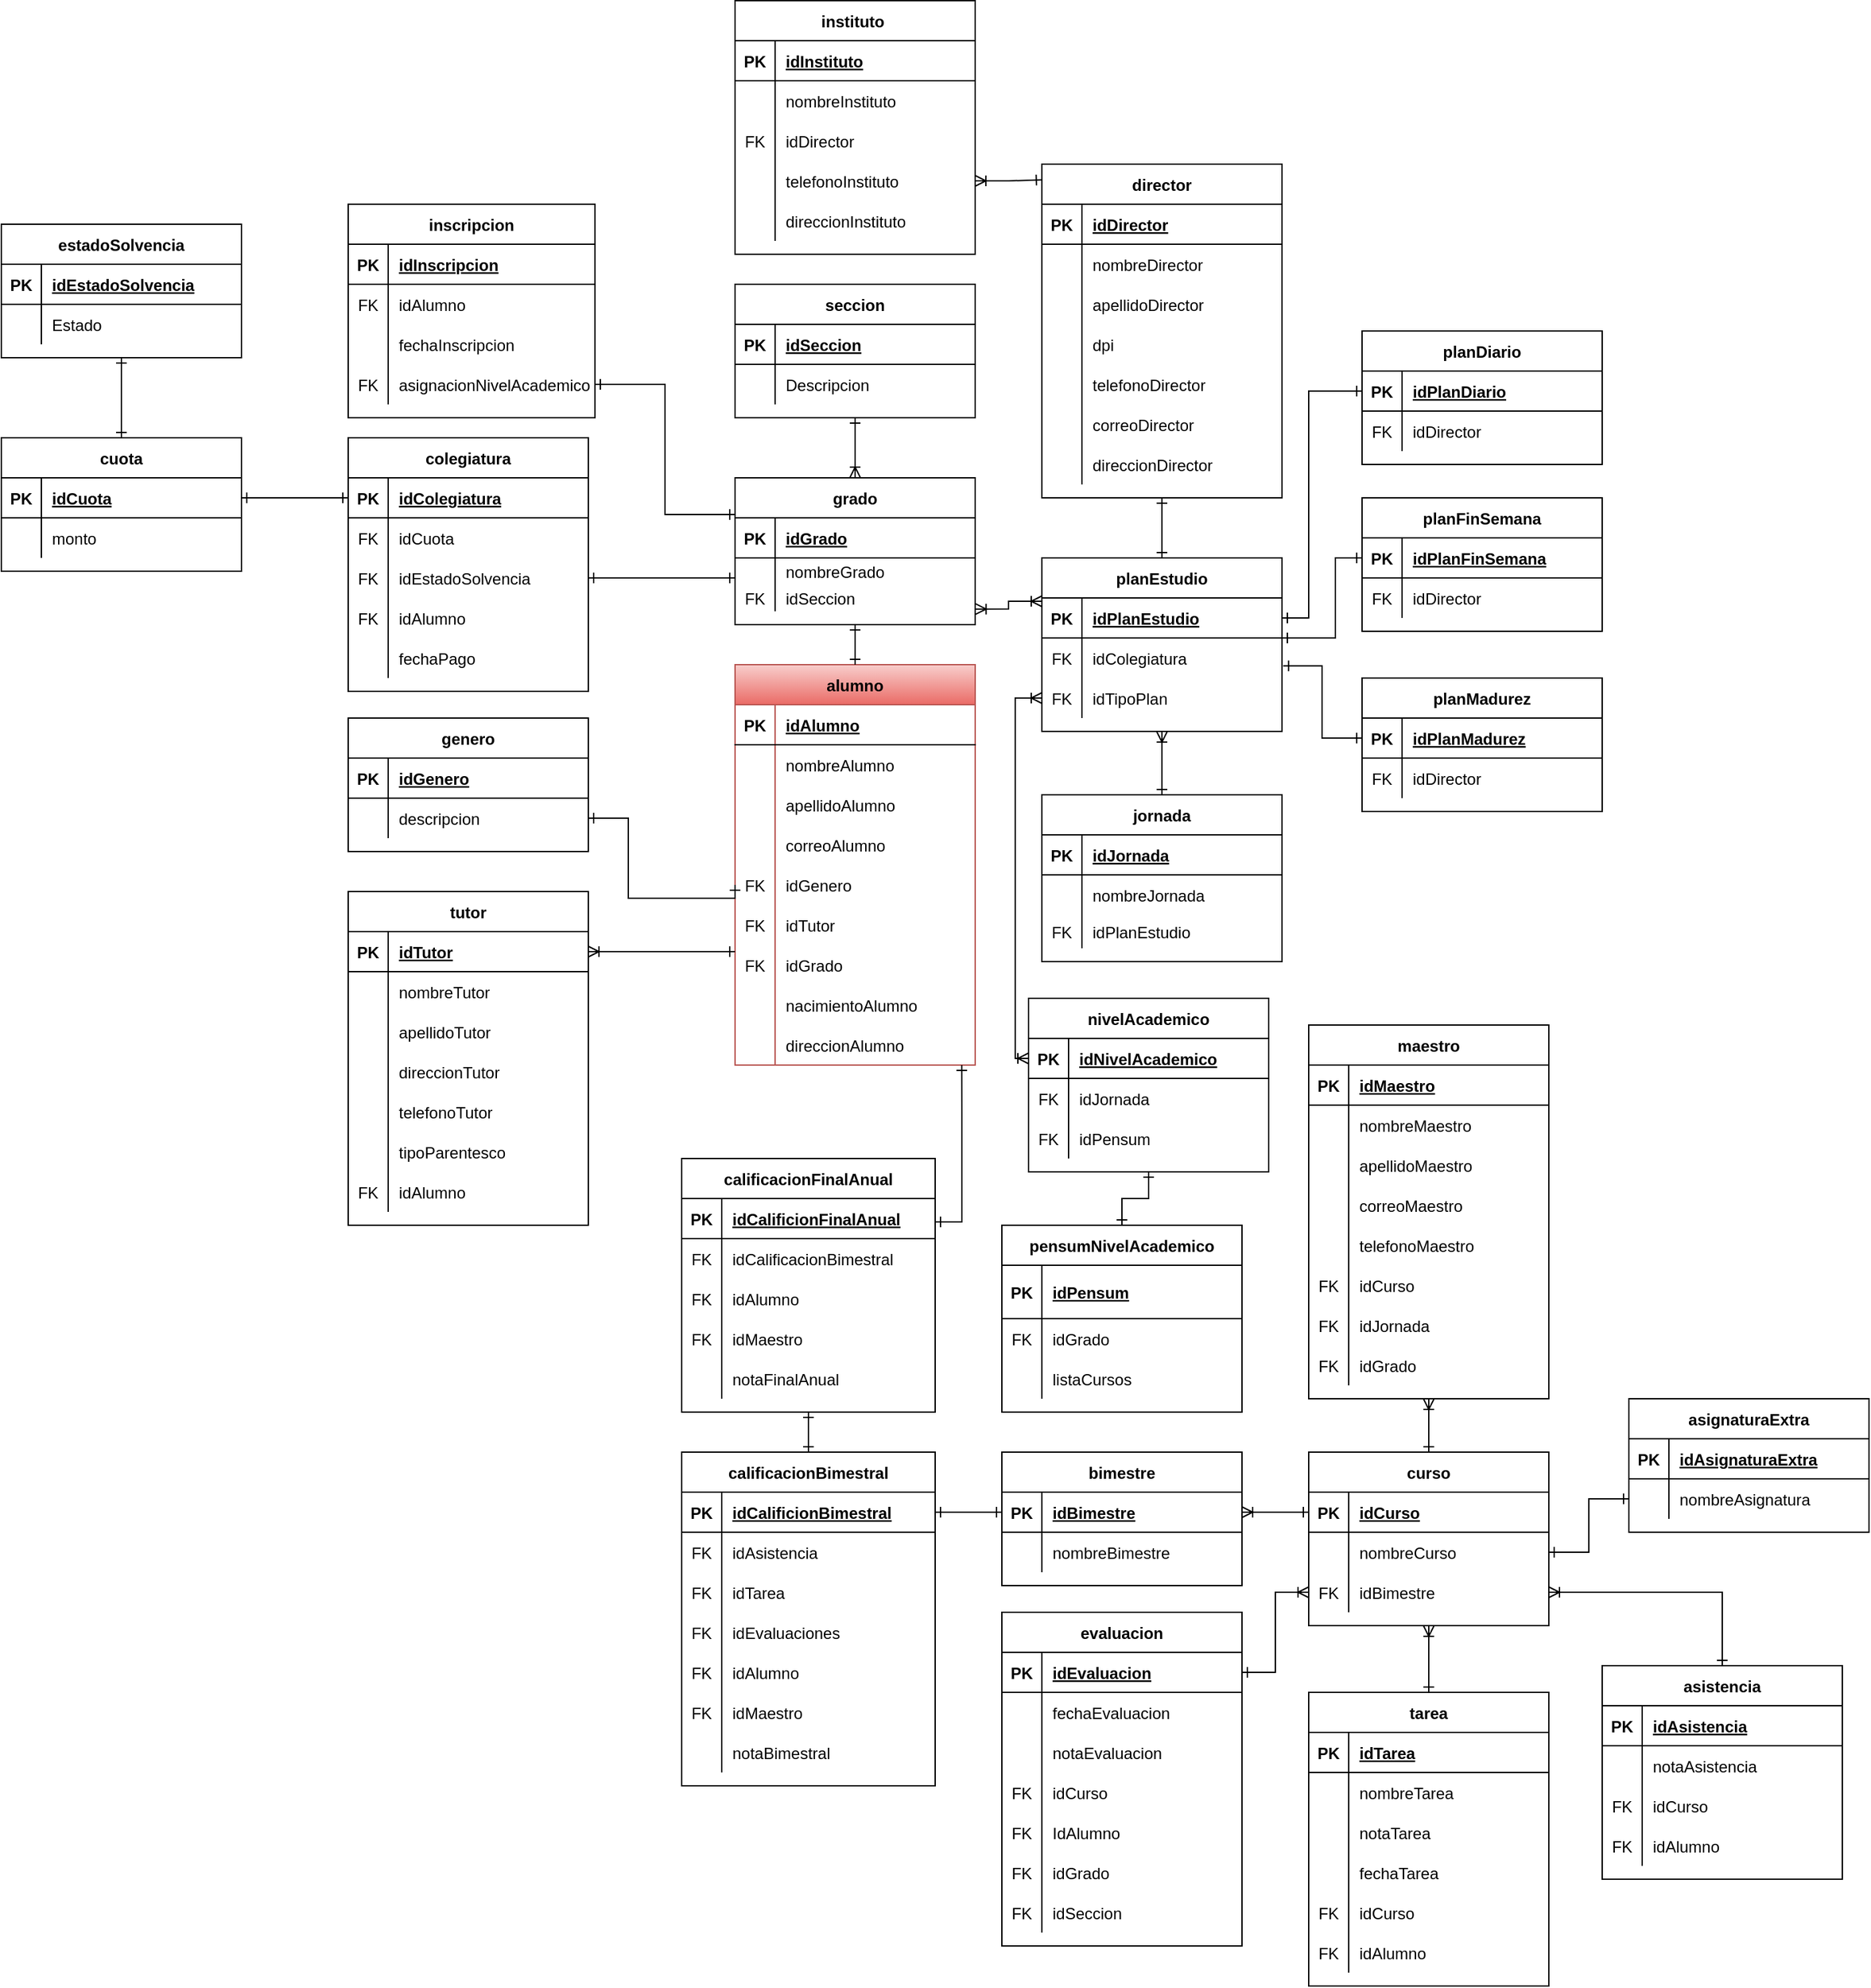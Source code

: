 <mxfile version="20.4.2" type="device"><diagram id="2IyvlUiaEtyZVCDfQJRB" name="Página-1"><mxGraphModel dx="1073" dy="911" grid="1" gridSize="10" guides="1" tooltips="1" connect="1" arrows="1" fold="1" page="1" pageScale="1" pageWidth="100000" pageHeight="100000" math="0" shadow="0"><root><mxCell id="0"/><mxCell id="1" parent="0"/><mxCell id="DDcyboeUUsVHs2kLwNXB-1" value="alumno" style="shape=table;startSize=30;container=1;collapsible=1;childLayout=tableLayout;fixedRows=1;rowLines=0;fontStyle=1;align=center;resizeLast=1;fillColor=#f8cecc;strokeColor=#b85450;gradientColor=#ea6b66;" parent="1" vertex="1"><mxGeometry x="960" y="1150" width="180" height="300" as="geometry"><mxRectangle x="679.94" y="1360" width="90" height="30" as="alternateBounds"/></mxGeometry></mxCell><mxCell id="DDcyboeUUsVHs2kLwNXB-2" value="" style="shape=tableRow;horizontal=0;startSize=0;swimlaneHead=0;swimlaneBody=0;fillColor=none;collapsible=0;dropTarget=0;points=[[0,0.5],[1,0.5]];portConstraint=eastwest;top=0;left=0;right=0;bottom=1;" parent="DDcyboeUUsVHs2kLwNXB-1" vertex="1"><mxGeometry y="30" width="180" height="30" as="geometry"/></mxCell><mxCell id="DDcyboeUUsVHs2kLwNXB-3" value="PK" style="shape=partialRectangle;connectable=0;fillColor=none;top=0;left=0;bottom=0;right=0;fontStyle=1;overflow=hidden;" parent="DDcyboeUUsVHs2kLwNXB-2" vertex="1"><mxGeometry width="30" height="30" as="geometry"><mxRectangle width="30" height="30" as="alternateBounds"/></mxGeometry></mxCell><mxCell id="DDcyboeUUsVHs2kLwNXB-4" value="idAlumno" style="shape=partialRectangle;connectable=0;fillColor=none;top=0;left=0;bottom=0;right=0;align=left;spacingLeft=6;fontStyle=5;overflow=hidden;" parent="DDcyboeUUsVHs2kLwNXB-2" vertex="1"><mxGeometry x="30" width="150" height="30" as="geometry"><mxRectangle width="150" height="30" as="alternateBounds"/></mxGeometry></mxCell><mxCell id="DDcyboeUUsVHs2kLwNXB-5" value="" style="shape=tableRow;horizontal=0;startSize=0;swimlaneHead=0;swimlaneBody=0;fillColor=none;collapsible=0;dropTarget=0;points=[[0,0.5],[1,0.5]];portConstraint=eastwest;top=0;left=0;right=0;bottom=0;" parent="DDcyboeUUsVHs2kLwNXB-1" vertex="1"><mxGeometry y="60" width="180" height="30" as="geometry"/></mxCell><mxCell id="DDcyboeUUsVHs2kLwNXB-6" value="" style="shape=partialRectangle;connectable=0;fillColor=none;top=0;left=0;bottom=0;right=0;editable=1;overflow=hidden;" parent="DDcyboeUUsVHs2kLwNXB-5" vertex="1"><mxGeometry width="30" height="30" as="geometry"><mxRectangle width="30" height="30" as="alternateBounds"/></mxGeometry></mxCell><mxCell id="DDcyboeUUsVHs2kLwNXB-7" value="nombreAlumno" style="shape=partialRectangle;connectable=0;fillColor=none;top=0;left=0;bottom=0;right=0;align=left;spacingLeft=6;overflow=hidden;" parent="DDcyboeUUsVHs2kLwNXB-5" vertex="1"><mxGeometry x="30" width="150" height="30" as="geometry"><mxRectangle width="150" height="30" as="alternateBounds"/></mxGeometry></mxCell><mxCell id="DDcyboeUUsVHs2kLwNXB-8" value="" style="shape=tableRow;horizontal=0;startSize=0;swimlaneHead=0;swimlaneBody=0;fillColor=none;collapsible=0;dropTarget=0;points=[[0,0.5],[1,0.5]];portConstraint=eastwest;top=0;left=0;right=0;bottom=0;" parent="DDcyboeUUsVHs2kLwNXB-1" vertex="1"><mxGeometry y="90" width="180" height="30" as="geometry"/></mxCell><mxCell id="DDcyboeUUsVHs2kLwNXB-9" value="" style="shape=partialRectangle;connectable=0;fillColor=none;top=0;left=0;bottom=0;right=0;editable=1;overflow=hidden;" parent="DDcyboeUUsVHs2kLwNXB-8" vertex="1"><mxGeometry width="30" height="30" as="geometry"><mxRectangle width="30" height="30" as="alternateBounds"/></mxGeometry></mxCell><mxCell id="DDcyboeUUsVHs2kLwNXB-10" value="apellidoAlumno" style="shape=partialRectangle;connectable=0;fillColor=none;top=0;left=0;bottom=0;right=0;align=left;spacingLeft=6;overflow=hidden;" parent="DDcyboeUUsVHs2kLwNXB-8" vertex="1"><mxGeometry x="30" width="150" height="30" as="geometry"><mxRectangle width="150" height="30" as="alternateBounds"/></mxGeometry></mxCell><mxCell id="DDcyboeUUsVHs2kLwNXB-35" style="shape=tableRow;horizontal=0;startSize=0;swimlaneHead=0;swimlaneBody=0;fillColor=none;collapsible=0;dropTarget=0;points=[[0,0.5],[1,0.5]];portConstraint=eastwest;top=0;left=0;right=0;bottom=0;" parent="DDcyboeUUsVHs2kLwNXB-1" vertex="1"><mxGeometry y="120" width="180" height="30" as="geometry"/></mxCell><mxCell id="DDcyboeUUsVHs2kLwNXB-36" style="shape=partialRectangle;connectable=0;fillColor=none;top=0;left=0;bottom=0;right=0;editable=1;overflow=hidden;" parent="DDcyboeUUsVHs2kLwNXB-35" vertex="1"><mxGeometry width="30" height="30" as="geometry"><mxRectangle width="30" height="30" as="alternateBounds"/></mxGeometry></mxCell><mxCell id="DDcyboeUUsVHs2kLwNXB-37" value="correoAlumno" style="shape=partialRectangle;connectable=0;fillColor=none;top=0;left=0;bottom=0;right=0;align=left;spacingLeft=6;overflow=hidden;" parent="DDcyboeUUsVHs2kLwNXB-35" vertex="1"><mxGeometry x="30" width="150" height="30" as="geometry"><mxRectangle width="150" height="30" as="alternateBounds"/></mxGeometry></mxCell><mxCell id="5yT9R7ZHmY0UPbdY2Lsl-2" style="shape=tableRow;horizontal=0;startSize=0;swimlaneHead=0;swimlaneBody=0;fillColor=none;collapsible=0;dropTarget=0;points=[[0,0.5],[1,0.5]];portConstraint=eastwest;top=0;left=0;right=0;bottom=0;" parent="DDcyboeUUsVHs2kLwNXB-1" vertex="1"><mxGeometry y="150" width="180" height="30" as="geometry"/></mxCell><mxCell id="5yT9R7ZHmY0UPbdY2Lsl-3" value="FK" style="shape=partialRectangle;connectable=0;fillColor=none;top=0;left=0;bottom=0;right=0;editable=1;overflow=hidden;" parent="5yT9R7ZHmY0UPbdY2Lsl-2" vertex="1"><mxGeometry width="30" height="30" as="geometry"><mxRectangle width="30" height="30" as="alternateBounds"/></mxGeometry></mxCell><mxCell id="5yT9R7ZHmY0UPbdY2Lsl-4" value="idGenero" style="shape=partialRectangle;connectable=0;fillColor=none;top=0;left=0;bottom=0;right=0;align=left;spacingLeft=6;overflow=hidden;" parent="5yT9R7ZHmY0UPbdY2Lsl-2" vertex="1"><mxGeometry x="30" width="150" height="30" as="geometry"><mxRectangle width="150" height="30" as="alternateBounds"/></mxGeometry></mxCell><mxCell id="5yT9R7ZHmY0UPbdY2Lsl-50" style="shape=tableRow;horizontal=0;startSize=0;swimlaneHead=0;swimlaneBody=0;fillColor=none;collapsible=0;dropTarget=0;points=[[0,0.5],[1,0.5]];portConstraint=eastwest;top=0;left=0;right=0;bottom=0;" parent="DDcyboeUUsVHs2kLwNXB-1" vertex="1"><mxGeometry y="180" width="180" height="30" as="geometry"/></mxCell><mxCell id="5yT9R7ZHmY0UPbdY2Lsl-51" value="FK" style="shape=partialRectangle;connectable=0;fillColor=none;top=0;left=0;bottom=0;right=0;editable=1;overflow=hidden;" parent="5yT9R7ZHmY0UPbdY2Lsl-50" vertex="1"><mxGeometry width="30" height="30" as="geometry"><mxRectangle width="30" height="30" as="alternateBounds"/></mxGeometry></mxCell><mxCell id="5yT9R7ZHmY0UPbdY2Lsl-52" value="idTutor" style="shape=partialRectangle;connectable=0;fillColor=none;top=0;left=0;bottom=0;right=0;align=left;spacingLeft=6;overflow=hidden;" parent="5yT9R7ZHmY0UPbdY2Lsl-50" vertex="1"><mxGeometry x="30" width="150" height="30" as="geometry"><mxRectangle width="150" height="30" as="alternateBounds"/></mxGeometry></mxCell><mxCell id="DDcyboeUUsVHs2kLwNXB-38" style="shape=tableRow;horizontal=0;startSize=0;swimlaneHead=0;swimlaneBody=0;fillColor=none;collapsible=0;dropTarget=0;points=[[0,0.5],[1,0.5]];portConstraint=eastwest;top=0;left=0;right=0;bottom=0;" parent="DDcyboeUUsVHs2kLwNXB-1" vertex="1"><mxGeometry y="210" width="180" height="30" as="geometry"/></mxCell><mxCell id="DDcyboeUUsVHs2kLwNXB-39" value="FK" style="shape=partialRectangle;connectable=0;fillColor=none;top=0;left=0;bottom=0;right=0;editable=1;overflow=hidden;" parent="DDcyboeUUsVHs2kLwNXB-38" vertex="1"><mxGeometry width="30" height="30" as="geometry"><mxRectangle width="30" height="30" as="alternateBounds"/></mxGeometry></mxCell><mxCell id="DDcyboeUUsVHs2kLwNXB-40" value="idGrado" style="shape=partialRectangle;connectable=0;fillColor=none;top=0;left=0;bottom=0;right=0;align=left;spacingLeft=6;overflow=hidden;" parent="DDcyboeUUsVHs2kLwNXB-38" vertex="1"><mxGeometry x="30" width="150" height="30" as="geometry"><mxRectangle width="150" height="30" as="alternateBounds"/></mxGeometry></mxCell><mxCell id="DDcyboeUUsVHs2kLwNXB-41" style="shape=tableRow;horizontal=0;startSize=0;swimlaneHead=0;swimlaneBody=0;fillColor=none;collapsible=0;dropTarget=0;points=[[0,0.5],[1,0.5]];portConstraint=eastwest;top=0;left=0;right=0;bottom=0;" parent="DDcyboeUUsVHs2kLwNXB-1" vertex="1"><mxGeometry y="240" width="180" height="30" as="geometry"/></mxCell><mxCell id="DDcyboeUUsVHs2kLwNXB-42" style="shape=partialRectangle;connectable=0;fillColor=none;top=0;left=0;bottom=0;right=0;editable=1;overflow=hidden;" parent="DDcyboeUUsVHs2kLwNXB-41" vertex="1"><mxGeometry width="30" height="30" as="geometry"><mxRectangle width="30" height="30" as="alternateBounds"/></mxGeometry></mxCell><mxCell id="DDcyboeUUsVHs2kLwNXB-43" value="nacimientoAlumno" style="shape=partialRectangle;connectable=0;fillColor=none;top=0;left=0;bottom=0;right=0;align=left;spacingLeft=6;overflow=hidden;" parent="DDcyboeUUsVHs2kLwNXB-41" vertex="1"><mxGeometry x="30" width="150" height="30" as="geometry"><mxRectangle width="150" height="30" as="alternateBounds"/></mxGeometry></mxCell><mxCell id="DDcyboeUUsVHs2kLwNXB-50" style="shape=tableRow;horizontal=0;startSize=0;swimlaneHead=0;swimlaneBody=0;fillColor=none;collapsible=0;dropTarget=0;points=[[0,0.5],[1,0.5]];portConstraint=eastwest;top=0;left=0;right=0;bottom=0;" parent="DDcyboeUUsVHs2kLwNXB-1" vertex="1"><mxGeometry y="270" width="180" height="30" as="geometry"/></mxCell><mxCell id="DDcyboeUUsVHs2kLwNXB-51" value="" style="shape=partialRectangle;connectable=0;fillColor=none;top=0;left=0;bottom=0;right=0;editable=1;overflow=hidden;" parent="DDcyboeUUsVHs2kLwNXB-50" vertex="1"><mxGeometry width="30" height="30" as="geometry"><mxRectangle width="30" height="30" as="alternateBounds"/></mxGeometry></mxCell><mxCell id="DDcyboeUUsVHs2kLwNXB-52" value="direccionAlumno" style="shape=partialRectangle;connectable=0;fillColor=none;top=0;left=0;bottom=0;right=0;align=left;spacingLeft=6;overflow=hidden;" parent="DDcyboeUUsVHs2kLwNXB-50" vertex="1"><mxGeometry x="30" width="150" height="30" as="geometry"><mxRectangle width="150" height="30" as="alternateBounds"/></mxGeometry></mxCell><mxCell id="DDcyboeUUsVHs2kLwNXB-87" value="inscripcion" style="shape=table;startSize=30;container=1;collapsible=1;childLayout=tableLayout;fixedRows=1;rowLines=0;fontStyle=1;align=center;resizeLast=1;" parent="1" vertex="1"><mxGeometry x="670" y="805" width="185" height="160" as="geometry"><mxRectangle x="1460" y="180" width="100" height="30" as="alternateBounds"/></mxGeometry></mxCell><mxCell id="DDcyboeUUsVHs2kLwNXB-88" value="" style="shape=tableRow;horizontal=0;startSize=0;swimlaneHead=0;swimlaneBody=0;fillColor=none;collapsible=0;dropTarget=0;points=[[0,0.5],[1,0.5]];portConstraint=eastwest;top=0;left=0;right=0;bottom=1;" parent="DDcyboeUUsVHs2kLwNXB-87" vertex="1"><mxGeometry y="30" width="185" height="30" as="geometry"/></mxCell><mxCell id="DDcyboeUUsVHs2kLwNXB-89" value="PK" style="shape=partialRectangle;connectable=0;fillColor=none;top=0;left=0;bottom=0;right=0;fontStyle=1;overflow=hidden;" parent="DDcyboeUUsVHs2kLwNXB-88" vertex="1"><mxGeometry width="30" height="30" as="geometry"><mxRectangle width="30" height="30" as="alternateBounds"/></mxGeometry></mxCell><mxCell id="DDcyboeUUsVHs2kLwNXB-90" value="idInscripcion" style="shape=partialRectangle;connectable=0;fillColor=none;top=0;left=0;bottom=0;right=0;align=left;spacingLeft=6;fontStyle=5;overflow=hidden;" parent="DDcyboeUUsVHs2kLwNXB-88" vertex="1"><mxGeometry x="30" width="155" height="30" as="geometry"><mxRectangle width="155" height="30" as="alternateBounds"/></mxGeometry></mxCell><mxCell id="DDcyboeUUsVHs2kLwNXB-91" value="" style="shape=tableRow;horizontal=0;startSize=0;swimlaneHead=0;swimlaneBody=0;fillColor=none;collapsible=0;dropTarget=0;points=[[0,0.5],[1,0.5]];portConstraint=eastwest;top=0;left=0;right=0;bottom=0;" parent="DDcyboeUUsVHs2kLwNXB-87" vertex="1"><mxGeometry y="60" width="185" height="30" as="geometry"/></mxCell><mxCell id="DDcyboeUUsVHs2kLwNXB-92" value="FK" style="shape=partialRectangle;connectable=0;fillColor=none;top=0;left=0;bottom=0;right=0;editable=1;overflow=hidden;" parent="DDcyboeUUsVHs2kLwNXB-91" vertex="1"><mxGeometry width="30" height="30" as="geometry"><mxRectangle width="30" height="30" as="alternateBounds"/></mxGeometry></mxCell><mxCell id="DDcyboeUUsVHs2kLwNXB-93" value="idAlumno" style="shape=partialRectangle;connectable=0;fillColor=none;top=0;left=0;bottom=0;right=0;align=left;spacingLeft=6;overflow=hidden;" parent="DDcyboeUUsVHs2kLwNXB-91" vertex="1"><mxGeometry x="30" width="155" height="30" as="geometry"><mxRectangle width="155" height="30" as="alternateBounds"/></mxGeometry></mxCell><mxCell id="DDcyboeUUsVHs2kLwNXB-94" value="" style="shape=tableRow;horizontal=0;startSize=0;swimlaneHead=0;swimlaneBody=0;fillColor=none;collapsible=0;dropTarget=0;points=[[0,0.5],[1,0.5]];portConstraint=eastwest;top=0;left=0;right=0;bottom=0;" parent="DDcyboeUUsVHs2kLwNXB-87" vertex="1"><mxGeometry y="90" width="185" height="30" as="geometry"/></mxCell><mxCell id="DDcyboeUUsVHs2kLwNXB-95" value="" style="shape=partialRectangle;connectable=0;fillColor=none;top=0;left=0;bottom=0;right=0;editable=1;overflow=hidden;" parent="DDcyboeUUsVHs2kLwNXB-94" vertex="1"><mxGeometry width="30" height="30" as="geometry"><mxRectangle width="30" height="30" as="alternateBounds"/></mxGeometry></mxCell><mxCell id="DDcyboeUUsVHs2kLwNXB-96" value="fechaInscripcion    " style="shape=partialRectangle;connectable=0;fillColor=none;top=0;left=0;bottom=0;right=0;align=left;spacingLeft=6;overflow=hidden;" parent="DDcyboeUUsVHs2kLwNXB-94" vertex="1"><mxGeometry x="30" width="155" height="30" as="geometry"><mxRectangle width="155" height="30" as="alternateBounds"/></mxGeometry></mxCell><mxCell id="DDcyboeUUsVHs2kLwNXB-97" value="" style="shape=tableRow;horizontal=0;startSize=0;swimlaneHead=0;swimlaneBody=0;fillColor=none;collapsible=0;dropTarget=0;points=[[0,0.5],[1,0.5]];portConstraint=eastwest;top=0;left=0;right=0;bottom=0;" parent="DDcyboeUUsVHs2kLwNXB-87" vertex="1"><mxGeometry y="120" width="185" height="30" as="geometry"/></mxCell><mxCell id="DDcyboeUUsVHs2kLwNXB-98" value="FK" style="shape=partialRectangle;connectable=0;fillColor=none;top=0;left=0;bottom=0;right=0;editable=1;overflow=hidden;" parent="DDcyboeUUsVHs2kLwNXB-97" vertex="1"><mxGeometry width="30" height="30" as="geometry"><mxRectangle width="30" height="30" as="alternateBounds"/></mxGeometry></mxCell><mxCell id="DDcyboeUUsVHs2kLwNXB-99" value="asignacionNivelAcademico" style="shape=partialRectangle;connectable=0;fillColor=none;top=0;left=0;bottom=0;right=0;align=left;spacingLeft=6;overflow=hidden;" parent="DDcyboeUUsVHs2kLwNXB-97" vertex="1"><mxGeometry x="30" width="155" height="30" as="geometry"><mxRectangle width="155" height="30" as="alternateBounds"/></mxGeometry></mxCell><mxCell id="I7ozOkR_AzHsL1SsoI7M-36" style="edgeStyle=orthogonalEdgeStyle;rounded=0;orthogonalLoop=1;jettySize=auto;html=1;exitX=0.5;exitY=1;exitDx=0;exitDy=0;startArrow=ERone;startFill=0;endArrow=ERone;endFill=0;" edge="1" parent="1" source="DDcyboeUUsVHs2kLwNXB-102" target="DDcyboeUUsVHs2kLwNXB-234"><mxGeometry relative="1" as="geometry"/></mxCell><mxCell id="DDcyboeUUsVHs2kLwNXB-102" value="nivelAcademico" style="shape=table;startSize=30;container=1;collapsible=1;childLayout=tableLayout;fixedRows=1;rowLines=0;fontStyle=1;align=center;resizeLast=1;" parent="1" vertex="1"><mxGeometry x="1180" y="1400" width="180" height="130" as="geometry"><mxRectangle x="1740" y="269" width="130" height="30" as="alternateBounds"/></mxGeometry></mxCell><mxCell id="DDcyboeUUsVHs2kLwNXB-103" value="" style="shape=tableRow;horizontal=0;startSize=0;swimlaneHead=0;swimlaneBody=0;fillColor=none;collapsible=0;dropTarget=0;points=[[0,0.5],[1,0.5]];portConstraint=eastwest;top=0;left=0;right=0;bottom=1;" parent="DDcyboeUUsVHs2kLwNXB-102" vertex="1"><mxGeometry y="30" width="180" height="30" as="geometry"/></mxCell><mxCell id="DDcyboeUUsVHs2kLwNXB-104" value="PK" style="shape=partialRectangle;connectable=0;fillColor=none;top=0;left=0;bottom=0;right=0;fontStyle=1;overflow=hidden;" parent="DDcyboeUUsVHs2kLwNXB-103" vertex="1"><mxGeometry width="30" height="30" as="geometry"><mxRectangle width="30" height="30" as="alternateBounds"/></mxGeometry></mxCell><mxCell id="DDcyboeUUsVHs2kLwNXB-105" value="idNivelAcademico" style="shape=partialRectangle;connectable=0;fillColor=none;top=0;left=0;bottom=0;right=0;align=left;spacingLeft=6;fontStyle=5;overflow=hidden;" parent="DDcyboeUUsVHs2kLwNXB-103" vertex="1"><mxGeometry x="30" width="150" height="30" as="geometry"><mxRectangle width="150" height="30" as="alternateBounds"/></mxGeometry></mxCell><mxCell id="DDcyboeUUsVHs2kLwNXB-109" value="" style="shape=tableRow;horizontal=0;startSize=0;swimlaneHead=0;swimlaneBody=0;fillColor=none;collapsible=0;dropTarget=0;points=[[0,0.5],[1,0.5]];portConstraint=eastwest;top=0;left=0;right=0;bottom=0;" parent="DDcyboeUUsVHs2kLwNXB-102" vertex="1"><mxGeometry y="60" width="180" height="30" as="geometry"/></mxCell><mxCell id="DDcyboeUUsVHs2kLwNXB-110" value="FK" style="shape=partialRectangle;connectable=0;fillColor=none;top=0;left=0;bottom=0;right=0;editable=1;overflow=hidden;" parent="DDcyboeUUsVHs2kLwNXB-109" vertex="1"><mxGeometry width="30" height="30" as="geometry"><mxRectangle width="30" height="30" as="alternateBounds"/></mxGeometry></mxCell><mxCell id="DDcyboeUUsVHs2kLwNXB-111" value="idJornada" style="shape=partialRectangle;connectable=0;fillColor=none;top=0;left=0;bottom=0;right=0;align=left;spacingLeft=6;overflow=hidden;" parent="DDcyboeUUsVHs2kLwNXB-109" vertex="1"><mxGeometry x="30" width="150" height="30" as="geometry"><mxRectangle width="150" height="30" as="alternateBounds"/></mxGeometry></mxCell><mxCell id="DDcyboeUUsVHs2kLwNXB-257" style="shape=tableRow;horizontal=0;startSize=0;swimlaneHead=0;swimlaneBody=0;fillColor=none;collapsible=0;dropTarget=0;points=[[0,0.5],[1,0.5]];portConstraint=eastwest;top=0;left=0;right=0;bottom=0;" parent="DDcyboeUUsVHs2kLwNXB-102" vertex="1"><mxGeometry y="90" width="180" height="30" as="geometry"/></mxCell><mxCell id="DDcyboeUUsVHs2kLwNXB-258" value="FK" style="shape=partialRectangle;connectable=0;fillColor=none;top=0;left=0;bottom=0;right=0;editable=1;overflow=hidden;" parent="DDcyboeUUsVHs2kLwNXB-257" vertex="1"><mxGeometry width="30" height="30" as="geometry"><mxRectangle width="30" height="30" as="alternateBounds"/></mxGeometry></mxCell><mxCell id="DDcyboeUUsVHs2kLwNXB-259" value="idPensum" style="shape=partialRectangle;connectable=0;fillColor=none;top=0;left=0;bottom=0;right=0;align=left;spacingLeft=6;overflow=hidden;" parent="DDcyboeUUsVHs2kLwNXB-257" vertex="1"><mxGeometry x="30" width="150" height="30" as="geometry"><mxRectangle width="150" height="30" as="alternateBounds"/></mxGeometry></mxCell><mxCell id="DDcyboeUUsVHs2kLwNXB-116" value="jornada" style="shape=table;startSize=30;container=1;collapsible=1;childLayout=tableLayout;fixedRows=1;rowLines=0;fontStyle=1;align=center;resizeLast=1;" parent="1" vertex="1"><mxGeometry x="1190" y="1247.5" width="180" height="125" as="geometry"><mxRectangle x="1610" y="610" width="80" height="30" as="alternateBounds"/></mxGeometry></mxCell><mxCell id="DDcyboeUUsVHs2kLwNXB-117" value="" style="shape=tableRow;horizontal=0;startSize=0;swimlaneHead=0;swimlaneBody=0;fillColor=none;collapsible=0;dropTarget=0;points=[[0,0.5],[1,0.5]];portConstraint=eastwest;top=0;left=0;right=0;bottom=1;" parent="DDcyboeUUsVHs2kLwNXB-116" vertex="1"><mxGeometry y="30" width="180" height="30" as="geometry"/></mxCell><mxCell id="DDcyboeUUsVHs2kLwNXB-118" value="PK" style="shape=partialRectangle;connectable=0;fillColor=none;top=0;left=0;bottom=0;right=0;fontStyle=1;overflow=hidden;" parent="DDcyboeUUsVHs2kLwNXB-117" vertex="1"><mxGeometry width="30" height="30" as="geometry"><mxRectangle width="30" height="30" as="alternateBounds"/></mxGeometry></mxCell><mxCell id="DDcyboeUUsVHs2kLwNXB-119" value="idJornada" style="shape=partialRectangle;connectable=0;fillColor=none;top=0;left=0;bottom=0;right=0;align=left;spacingLeft=6;fontStyle=5;overflow=hidden;" parent="DDcyboeUUsVHs2kLwNXB-117" vertex="1"><mxGeometry x="30" width="150" height="30" as="geometry"><mxRectangle width="150" height="30" as="alternateBounds"/></mxGeometry></mxCell><mxCell id="DDcyboeUUsVHs2kLwNXB-120" value="" style="shape=tableRow;horizontal=0;startSize=0;swimlaneHead=0;swimlaneBody=0;fillColor=none;collapsible=0;dropTarget=0;points=[[0,0.5],[1,0.5]];portConstraint=eastwest;top=0;left=0;right=0;bottom=0;" parent="DDcyboeUUsVHs2kLwNXB-116" vertex="1"><mxGeometry y="60" width="180" height="30" as="geometry"/></mxCell><mxCell id="DDcyboeUUsVHs2kLwNXB-121" value="" style="shape=partialRectangle;connectable=0;fillColor=none;top=0;left=0;bottom=0;right=0;editable=1;overflow=hidden;" parent="DDcyboeUUsVHs2kLwNXB-120" vertex="1"><mxGeometry width="30" height="30" as="geometry"><mxRectangle width="30" height="30" as="alternateBounds"/></mxGeometry></mxCell><mxCell id="DDcyboeUUsVHs2kLwNXB-122" value="nombreJornada" style="shape=partialRectangle;connectable=0;fillColor=none;top=0;left=0;bottom=0;right=0;align=left;spacingLeft=6;overflow=hidden;" parent="DDcyboeUUsVHs2kLwNXB-120" vertex="1"><mxGeometry x="30" width="150" height="30" as="geometry"><mxRectangle width="150" height="30" as="alternateBounds"/></mxGeometry></mxCell><mxCell id="tkwV1hAIzWUVzXePNEgn-37" style="shape=tableRow;horizontal=0;startSize=0;swimlaneHead=0;swimlaneBody=0;fillColor=none;collapsible=0;dropTarget=0;points=[[0,0.5],[1,0.5]];portConstraint=eastwest;top=0;left=0;right=0;bottom=0;" parent="DDcyboeUUsVHs2kLwNXB-116" vertex="1"><mxGeometry y="90" width="180" height="25" as="geometry"/></mxCell><mxCell id="tkwV1hAIzWUVzXePNEgn-38" value="FK" style="shape=partialRectangle;connectable=0;fillColor=none;top=0;left=0;bottom=0;right=0;editable=1;overflow=hidden;" parent="tkwV1hAIzWUVzXePNEgn-37" vertex="1"><mxGeometry width="30" height="25" as="geometry"><mxRectangle width="30" height="25" as="alternateBounds"/></mxGeometry></mxCell><mxCell id="tkwV1hAIzWUVzXePNEgn-39" value="idPlanEstudio" style="shape=partialRectangle;connectable=0;fillColor=none;top=0;left=0;bottom=0;right=0;align=left;spacingLeft=6;overflow=hidden;" parent="tkwV1hAIzWUVzXePNEgn-37" vertex="1"><mxGeometry x="30" width="150" height="25" as="geometry"><mxRectangle width="150" height="25" as="alternateBounds"/></mxGeometry></mxCell><mxCell id="I7ozOkR_AzHsL1SsoI7M-24" style="edgeStyle=orthogonalEdgeStyle;rounded=0;orthogonalLoop=1;jettySize=auto;html=1;exitX=0.5;exitY=1;exitDx=0;exitDy=0;entryX=0.5;entryY=0;entryDx=0;entryDy=0;startArrow=ERone;startFill=0;endArrow=ERone;endFill=0;" edge="1" parent="1" source="DDcyboeUUsVHs2kLwNXB-131" target="DDcyboeUUsVHs2kLwNXB-1"><mxGeometry relative="1" as="geometry"/></mxCell><mxCell id="I7ozOkR_AzHsL1SsoI7M-28" style="edgeStyle=orthogonalEdgeStyle;rounded=0;orthogonalLoop=1;jettySize=auto;html=1;exitX=0.5;exitY=0;exitDx=0;exitDy=0;entryX=0.5;entryY=1;entryDx=0;entryDy=0;startArrow=ERoneToMany;startFill=0;endArrow=ERone;endFill=0;" edge="1" parent="1" source="DDcyboeUUsVHs2kLwNXB-131" target="DDcyboeUUsVHs2kLwNXB-162"><mxGeometry relative="1" as="geometry"/></mxCell><mxCell id="DDcyboeUUsVHs2kLwNXB-131" value="grado" style="shape=table;startSize=30;container=1;collapsible=1;childLayout=tableLayout;fixedRows=1;rowLines=0;fontStyle=1;align=center;resizeLast=1;" parent="1" vertex="1"><mxGeometry x="960" y="1010" width="180" height="110" as="geometry"><mxRectangle x="1970" y="960" width="70" height="30" as="alternateBounds"/></mxGeometry></mxCell><mxCell id="DDcyboeUUsVHs2kLwNXB-132" value="" style="shape=tableRow;horizontal=0;startSize=0;swimlaneHead=0;swimlaneBody=0;fillColor=none;collapsible=0;dropTarget=0;points=[[0,0.5],[1,0.5]];portConstraint=eastwest;top=0;left=0;right=0;bottom=1;" parent="DDcyboeUUsVHs2kLwNXB-131" vertex="1"><mxGeometry y="30" width="180" height="30" as="geometry"/></mxCell><mxCell id="DDcyboeUUsVHs2kLwNXB-133" value="PK" style="shape=partialRectangle;connectable=0;fillColor=none;top=0;left=0;bottom=0;right=0;fontStyle=1;overflow=hidden;" parent="DDcyboeUUsVHs2kLwNXB-132" vertex="1"><mxGeometry width="30" height="30" as="geometry"><mxRectangle width="30" height="30" as="alternateBounds"/></mxGeometry></mxCell><mxCell id="DDcyboeUUsVHs2kLwNXB-134" value="idGrado" style="shape=partialRectangle;connectable=0;fillColor=none;top=0;left=0;bottom=0;right=0;align=left;spacingLeft=6;fontStyle=5;overflow=hidden;" parent="DDcyboeUUsVHs2kLwNXB-132" vertex="1"><mxGeometry x="30" width="150" height="30" as="geometry"><mxRectangle width="150" height="30" as="alternateBounds"/></mxGeometry></mxCell><mxCell id="DDcyboeUUsVHs2kLwNXB-135" value="" style="shape=tableRow;horizontal=0;startSize=0;swimlaneHead=0;swimlaneBody=0;fillColor=none;collapsible=0;dropTarget=0;points=[[0,0.5],[1,0.5]];portConstraint=eastwest;top=0;left=0;right=0;bottom=0;" parent="DDcyboeUUsVHs2kLwNXB-131" vertex="1"><mxGeometry y="60" width="180" height="20" as="geometry"/></mxCell><mxCell id="DDcyboeUUsVHs2kLwNXB-136" value="" style="shape=partialRectangle;connectable=0;fillColor=none;top=0;left=0;bottom=0;right=0;editable=1;overflow=hidden;" parent="DDcyboeUUsVHs2kLwNXB-135" vertex="1"><mxGeometry width="30" height="20" as="geometry"><mxRectangle width="30" height="20" as="alternateBounds"/></mxGeometry></mxCell><mxCell id="DDcyboeUUsVHs2kLwNXB-137" value="nombreGrado" style="shape=partialRectangle;connectable=0;fillColor=none;top=0;left=0;bottom=0;right=0;align=left;spacingLeft=6;overflow=hidden;" parent="DDcyboeUUsVHs2kLwNXB-135" vertex="1"><mxGeometry x="30" width="150" height="20" as="geometry"><mxRectangle width="150" height="20" as="alternateBounds"/></mxGeometry></mxCell><mxCell id="DDcyboeUUsVHs2kLwNXB-184" style="shape=tableRow;horizontal=0;startSize=0;swimlaneHead=0;swimlaneBody=0;fillColor=none;collapsible=0;dropTarget=0;points=[[0,0.5],[1,0.5]];portConstraint=eastwest;top=0;left=0;right=0;bottom=0;" parent="DDcyboeUUsVHs2kLwNXB-131" vertex="1"><mxGeometry y="80" width="180" height="20" as="geometry"/></mxCell><mxCell id="DDcyboeUUsVHs2kLwNXB-185" value="FK" style="shape=partialRectangle;connectable=0;fillColor=none;top=0;left=0;bottom=0;right=0;editable=1;overflow=hidden;" parent="DDcyboeUUsVHs2kLwNXB-184" vertex="1"><mxGeometry width="30" height="20" as="geometry"><mxRectangle width="30" height="20" as="alternateBounds"/></mxGeometry></mxCell><mxCell id="DDcyboeUUsVHs2kLwNXB-186" value="idSeccion" style="shape=partialRectangle;connectable=0;fillColor=none;top=0;left=0;bottom=0;right=0;align=left;spacingLeft=6;overflow=hidden;" parent="DDcyboeUUsVHs2kLwNXB-184" vertex="1"><mxGeometry x="30" width="150" height="20" as="geometry"><mxRectangle width="150" height="20" as="alternateBounds"/></mxGeometry></mxCell><mxCell id="DDcyboeUUsVHs2kLwNXB-162" value="seccion" style="shape=table;startSize=30;container=1;collapsible=1;childLayout=tableLayout;fixedRows=1;rowLines=0;fontStyle=1;align=center;resizeLast=1;" parent="1" vertex="1"><mxGeometry x="960" y="865" width="180" height="100" as="geometry"><mxRectangle x="1970" y="1080" width="90" height="30" as="alternateBounds"/></mxGeometry></mxCell><mxCell id="DDcyboeUUsVHs2kLwNXB-163" value="" style="shape=tableRow;horizontal=0;startSize=0;swimlaneHead=0;swimlaneBody=0;fillColor=none;collapsible=0;dropTarget=0;points=[[0,0.5],[1,0.5]];portConstraint=eastwest;top=0;left=0;right=0;bottom=1;" parent="DDcyboeUUsVHs2kLwNXB-162" vertex="1"><mxGeometry y="30" width="180" height="30" as="geometry"/></mxCell><mxCell id="DDcyboeUUsVHs2kLwNXB-164" value="PK" style="shape=partialRectangle;connectable=0;fillColor=none;top=0;left=0;bottom=0;right=0;fontStyle=1;overflow=hidden;" parent="DDcyboeUUsVHs2kLwNXB-163" vertex="1"><mxGeometry width="30" height="30" as="geometry"><mxRectangle width="30" height="30" as="alternateBounds"/></mxGeometry></mxCell><mxCell id="DDcyboeUUsVHs2kLwNXB-165" value="idSeccion" style="shape=partialRectangle;connectable=0;fillColor=none;top=0;left=0;bottom=0;right=0;align=left;spacingLeft=6;fontStyle=5;overflow=hidden;" parent="DDcyboeUUsVHs2kLwNXB-163" vertex="1"><mxGeometry x="30" width="150" height="30" as="geometry"><mxRectangle width="150" height="30" as="alternateBounds"/></mxGeometry></mxCell><mxCell id="DDcyboeUUsVHs2kLwNXB-169" value="" style="shape=tableRow;horizontal=0;startSize=0;swimlaneHead=0;swimlaneBody=0;fillColor=none;collapsible=0;dropTarget=0;points=[[0,0.5],[1,0.5]];portConstraint=eastwest;top=0;left=0;right=0;bottom=0;" parent="DDcyboeUUsVHs2kLwNXB-162" vertex="1"><mxGeometry y="60" width="180" height="30" as="geometry"/></mxCell><mxCell id="DDcyboeUUsVHs2kLwNXB-170" value="" style="shape=partialRectangle;connectable=0;fillColor=none;top=0;left=0;bottom=0;right=0;editable=1;overflow=hidden;" parent="DDcyboeUUsVHs2kLwNXB-169" vertex="1"><mxGeometry width="30" height="30" as="geometry"><mxRectangle width="30" height="30" as="alternateBounds"/></mxGeometry></mxCell><mxCell id="DDcyboeUUsVHs2kLwNXB-171" value="Descripcion" style="shape=partialRectangle;connectable=0;fillColor=none;top=0;left=0;bottom=0;right=0;align=left;spacingLeft=6;overflow=hidden;" parent="DDcyboeUUsVHs2kLwNXB-169" vertex="1"><mxGeometry x="30" width="150" height="30" as="geometry"><mxRectangle width="150" height="30" as="alternateBounds"/></mxGeometry></mxCell><mxCell id="DDcyboeUUsVHs2kLwNXB-205" value="curso" style="shape=table;startSize=30;container=1;collapsible=1;childLayout=tableLayout;fixedRows=1;rowLines=0;fontStyle=1;align=center;resizeLast=1;" parent="1" vertex="1"><mxGeometry x="1390" y="1740" width="180" height="130" as="geometry"><mxRectangle x="1980" y="1320" width="70" height="30" as="alternateBounds"/></mxGeometry></mxCell><mxCell id="DDcyboeUUsVHs2kLwNXB-206" value="" style="shape=tableRow;horizontal=0;startSize=0;swimlaneHead=0;swimlaneBody=0;fillColor=none;collapsible=0;dropTarget=0;points=[[0,0.5],[1,0.5]];portConstraint=eastwest;top=0;left=0;right=0;bottom=1;" parent="DDcyboeUUsVHs2kLwNXB-205" vertex="1"><mxGeometry y="30" width="180" height="30" as="geometry"/></mxCell><mxCell id="DDcyboeUUsVHs2kLwNXB-207" value="PK" style="shape=partialRectangle;connectable=0;fillColor=none;top=0;left=0;bottom=0;right=0;fontStyle=1;overflow=hidden;" parent="DDcyboeUUsVHs2kLwNXB-206" vertex="1"><mxGeometry width="30" height="30" as="geometry"><mxRectangle width="30" height="30" as="alternateBounds"/></mxGeometry></mxCell><mxCell id="DDcyboeUUsVHs2kLwNXB-208" value="idCurso" style="shape=partialRectangle;connectable=0;fillColor=none;top=0;left=0;bottom=0;right=0;align=left;spacingLeft=6;fontStyle=5;overflow=hidden;" parent="DDcyboeUUsVHs2kLwNXB-206" vertex="1"><mxGeometry x="30" width="150" height="30" as="geometry"><mxRectangle width="150" height="30" as="alternateBounds"/></mxGeometry></mxCell><mxCell id="DDcyboeUUsVHs2kLwNXB-209" value="" style="shape=tableRow;horizontal=0;startSize=0;swimlaneHead=0;swimlaneBody=0;fillColor=none;collapsible=0;dropTarget=0;points=[[0,0.5],[1,0.5]];portConstraint=eastwest;top=0;left=0;right=0;bottom=0;" parent="DDcyboeUUsVHs2kLwNXB-205" vertex="1"><mxGeometry y="60" width="180" height="30" as="geometry"/></mxCell><mxCell id="DDcyboeUUsVHs2kLwNXB-210" value="" style="shape=partialRectangle;connectable=0;fillColor=none;top=0;left=0;bottom=0;right=0;editable=1;overflow=hidden;" parent="DDcyboeUUsVHs2kLwNXB-209" vertex="1"><mxGeometry width="30" height="30" as="geometry"><mxRectangle width="30" height="30" as="alternateBounds"/></mxGeometry></mxCell><mxCell id="DDcyboeUUsVHs2kLwNXB-211" value="nombreCurso" style="shape=partialRectangle;connectable=0;fillColor=none;top=0;left=0;bottom=0;right=0;align=left;spacingLeft=6;overflow=hidden;" parent="DDcyboeUUsVHs2kLwNXB-209" vertex="1"><mxGeometry x="30" width="150" height="30" as="geometry"><mxRectangle width="150" height="30" as="alternateBounds"/></mxGeometry></mxCell><mxCell id="DDcyboeUUsVHs2kLwNXB-212" value="" style="shape=tableRow;horizontal=0;startSize=0;swimlaneHead=0;swimlaneBody=0;fillColor=none;collapsible=0;dropTarget=0;points=[[0,0.5],[1,0.5]];portConstraint=eastwest;top=0;left=0;right=0;bottom=0;" parent="DDcyboeUUsVHs2kLwNXB-205" vertex="1"><mxGeometry y="90" width="180" height="30" as="geometry"/></mxCell><mxCell id="DDcyboeUUsVHs2kLwNXB-213" value="FK" style="shape=partialRectangle;connectable=0;fillColor=none;top=0;left=0;bottom=0;right=0;editable=1;overflow=hidden;" parent="DDcyboeUUsVHs2kLwNXB-212" vertex="1"><mxGeometry width="30" height="30" as="geometry"><mxRectangle width="30" height="30" as="alternateBounds"/></mxGeometry></mxCell><mxCell id="DDcyboeUUsVHs2kLwNXB-214" value="idBimestre" style="shape=partialRectangle;connectable=0;fillColor=none;top=0;left=0;bottom=0;right=0;align=left;spacingLeft=6;overflow=hidden;" parent="DDcyboeUUsVHs2kLwNXB-212" vertex="1"><mxGeometry x="30" width="150" height="30" as="geometry"><mxRectangle width="150" height="30" as="alternateBounds"/></mxGeometry></mxCell><mxCell id="DDcyboeUUsVHs2kLwNXB-218" value="bimestre" style="shape=table;startSize=30;container=1;collapsible=1;childLayout=tableLayout;fixedRows=1;rowLines=0;fontStyle=1;align=center;resizeLast=1;" parent="1" vertex="1"><mxGeometry x="1160" y="1740" width="180" height="100" as="geometry"><mxRectangle x="1980" y="1480" width="90" height="30" as="alternateBounds"/></mxGeometry></mxCell><mxCell id="DDcyboeUUsVHs2kLwNXB-219" value="" style="shape=tableRow;horizontal=0;startSize=0;swimlaneHead=0;swimlaneBody=0;fillColor=none;collapsible=0;dropTarget=0;points=[[0,0.5],[1,0.5]];portConstraint=eastwest;top=0;left=0;right=0;bottom=1;" parent="DDcyboeUUsVHs2kLwNXB-218" vertex="1"><mxGeometry y="30" width="180" height="30" as="geometry"/></mxCell><mxCell id="DDcyboeUUsVHs2kLwNXB-220" value="PK" style="shape=partialRectangle;connectable=0;fillColor=none;top=0;left=0;bottom=0;right=0;fontStyle=1;overflow=hidden;" parent="DDcyboeUUsVHs2kLwNXB-219" vertex="1"><mxGeometry width="30" height="30" as="geometry"><mxRectangle width="30" height="30" as="alternateBounds"/></mxGeometry></mxCell><mxCell id="DDcyboeUUsVHs2kLwNXB-221" value="idBimestre" style="shape=partialRectangle;connectable=0;fillColor=none;top=0;left=0;bottom=0;right=0;align=left;spacingLeft=6;fontStyle=5;overflow=hidden;" parent="DDcyboeUUsVHs2kLwNXB-219" vertex="1"><mxGeometry x="30" width="150" height="30" as="geometry"><mxRectangle width="150" height="30" as="alternateBounds"/></mxGeometry></mxCell><mxCell id="DDcyboeUUsVHs2kLwNXB-222" value="" style="shape=tableRow;horizontal=0;startSize=0;swimlaneHead=0;swimlaneBody=0;fillColor=none;collapsible=0;dropTarget=0;points=[[0,0.5],[1,0.5]];portConstraint=eastwest;top=0;left=0;right=0;bottom=0;" parent="DDcyboeUUsVHs2kLwNXB-218" vertex="1"><mxGeometry y="60" width="180" height="30" as="geometry"/></mxCell><mxCell id="DDcyboeUUsVHs2kLwNXB-223" value="" style="shape=partialRectangle;connectable=0;fillColor=none;top=0;left=0;bottom=0;right=0;editable=1;overflow=hidden;" parent="DDcyboeUUsVHs2kLwNXB-222" vertex="1"><mxGeometry width="30" height="30" as="geometry"><mxRectangle width="30" height="30" as="alternateBounds"/></mxGeometry></mxCell><mxCell id="DDcyboeUUsVHs2kLwNXB-224" value="nombreBimestre" style="shape=partialRectangle;connectable=0;fillColor=none;top=0;left=0;bottom=0;right=0;align=left;spacingLeft=6;overflow=hidden;" parent="DDcyboeUUsVHs2kLwNXB-222" vertex="1"><mxGeometry x="30" width="150" height="30" as="geometry"><mxRectangle width="150" height="30" as="alternateBounds"/></mxGeometry></mxCell><mxCell id="DDcyboeUUsVHs2kLwNXB-234" value="pensumNivelAcademico" style="shape=table;startSize=30;container=1;collapsible=1;childLayout=tableLayout;fixedRows=1;rowLines=0;fontStyle=1;align=center;resizeLast=1;" parent="1" vertex="1"><mxGeometry x="1160" y="1570" width="180" height="140" as="geometry"><mxRectangle x="1980" y="269" width="180" height="30" as="alternateBounds"/></mxGeometry></mxCell><mxCell id="DDcyboeUUsVHs2kLwNXB-235" value="" style="shape=tableRow;horizontal=0;startSize=0;swimlaneHead=0;swimlaneBody=0;fillColor=none;collapsible=0;dropTarget=0;points=[[0,0.5],[1,0.5]];portConstraint=eastwest;top=0;left=0;right=0;bottom=1;" parent="DDcyboeUUsVHs2kLwNXB-234" vertex="1"><mxGeometry y="30" width="180" height="40" as="geometry"/></mxCell><mxCell id="DDcyboeUUsVHs2kLwNXB-236" value="PK" style="shape=partialRectangle;connectable=0;fillColor=none;top=0;left=0;bottom=0;right=0;fontStyle=1;overflow=hidden;" parent="DDcyboeUUsVHs2kLwNXB-235" vertex="1"><mxGeometry width="30" height="40" as="geometry"><mxRectangle width="30" height="40" as="alternateBounds"/></mxGeometry></mxCell><mxCell id="DDcyboeUUsVHs2kLwNXB-237" value="idPensum" style="shape=partialRectangle;connectable=0;fillColor=none;top=0;left=0;bottom=0;right=0;align=left;spacingLeft=6;fontStyle=5;overflow=hidden;" parent="DDcyboeUUsVHs2kLwNXB-235" vertex="1"><mxGeometry x="30" width="150" height="40" as="geometry"><mxRectangle width="150" height="40" as="alternateBounds"/></mxGeometry></mxCell><mxCell id="DDcyboeUUsVHs2kLwNXB-238" value="" style="shape=tableRow;horizontal=0;startSize=0;swimlaneHead=0;swimlaneBody=0;fillColor=none;collapsible=0;dropTarget=0;points=[[0,0.5],[1,0.5]];portConstraint=eastwest;top=0;left=0;right=0;bottom=0;" parent="DDcyboeUUsVHs2kLwNXB-234" vertex="1"><mxGeometry y="70" width="180" height="30" as="geometry"/></mxCell><mxCell id="DDcyboeUUsVHs2kLwNXB-239" value="FK" style="shape=partialRectangle;connectable=0;fillColor=none;top=0;left=0;bottom=0;right=0;editable=1;overflow=hidden;" parent="DDcyboeUUsVHs2kLwNXB-238" vertex="1"><mxGeometry width="30" height="30" as="geometry"><mxRectangle width="30" height="30" as="alternateBounds"/></mxGeometry></mxCell><mxCell id="DDcyboeUUsVHs2kLwNXB-240" value="idGrado" style="shape=partialRectangle;connectable=0;fillColor=none;top=0;left=0;bottom=0;right=0;align=left;spacingLeft=6;overflow=hidden;" parent="DDcyboeUUsVHs2kLwNXB-238" vertex="1"><mxGeometry x="30" width="150" height="30" as="geometry"><mxRectangle width="150" height="30" as="alternateBounds"/></mxGeometry></mxCell><mxCell id="DDcyboeUUsVHs2kLwNXB-241" value="" style="shape=tableRow;horizontal=0;startSize=0;swimlaneHead=0;swimlaneBody=0;fillColor=none;collapsible=0;dropTarget=0;points=[[0,0.5],[1,0.5]];portConstraint=eastwest;top=0;left=0;right=0;bottom=0;" parent="DDcyboeUUsVHs2kLwNXB-234" vertex="1"><mxGeometry y="100" width="180" height="30" as="geometry"/></mxCell><mxCell id="DDcyboeUUsVHs2kLwNXB-242" value="" style="shape=partialRectangle;connectable=0;fillColor=none;top=0;left=0;bottom=0;right=0;editable=1;overflow=hidden;" parent="DDcyboeUUsVHs2kLwNXB-241" vertex="1"><mxGeometry width="30" height="30" as="geometry"><mxRectangle width="30" height="30" as="alternateBounds"/></mxGeometry></mxCell><mxCell id="DDcyboeUUsVHs2kLwNXB-243" value="listaCursos" style="shape=partialRectangle;connectable=0;fillColor=none;top=0;left=0;bottom=0;right=0;align=left;spacingLeft=6;overflow=hidden;" parent="DDcyboeUUsVHs2kLwNXB-241" vertex="1"><mxGeometry x="30" width="150" height="30" as="geometry"><mxRectangle width="150" height="30" as="alternateBounds"/></mxGeometry></mxCell><mxCell id="5yT9R7ZHmY0UPbdY2Lsl-5" value="genero" style="shape=table;startSize=30;container=1;collapsible=1;childLayout=tableLayout;fixedRows=1;rowLines=0;fontStyle=1;align=center;resizeLast=1;" parent="1" vertex="1"><mxGeometry x="670" y="1190" width="180" height="100" as="geometry"><mxRectangle x="410" y="1430" width="80" height="30" as="alternateBounds"/></mxGeometry></mxCell><mxCell id="5yT9R7ZHmY0UPbdY2Lsl-6" value="" style="shape=tableRow;horizontal=0;startSize=0;swimlaneHead=0;swimlaneBody=0;fillColor=none;collapsible=0;dropTarget=0;points=[[0,0.5],[1,0.5]];portConstraint=eastwest;top=0;left=0;right=0;bottom=1;" parent="5yT9R7ZHmY0UPbdY2Lsl-5" vertex="1"><mxGeometry y="30" width="180" height="30" as="geometry"/></mxCell><mxCell id="5yT9R7ZHmY0UPbdY2Lsl-7" value="PK" style="shape=partialRectangle;connectable=0;fillColor=none;top=0;left=0;bottom=0;right=0;fontStyle=1;overflow=hidden;" parent="5yT9R7ZHmY0UPbdY2Lsl-6" vertex="1"><mxGeometry width="30" height="30" as="geometry"><mxRectangle width="30" height="30" as="alternateBounds"/></mxGeometry></mxCell><mxCell id="5yT9R7ZHmY0UPbdY2Lsl-8" value="idGenero" style="shape=partialRectangle;connectable=0;fillColor=none;top=0;left=0;bottom=0;right=0;align=left;spacingLeft=6;fontStyle=5;overflow=hidden;" parent="5yT9R7ZHmY0UPbdY2Lsl-6" vertex="1"><mxGeometry x="30" width="150" height="30" as="geometry"><mxRectangle width="150" height="30" as="alternateBounds"/></mxGeometry></mxCell><mxCell id="5yT9R7ZHmY0UPbdY2Lsl-9" value="" style="shape=tableRow;horizontal=0;startSize=0;swimlaneHead=0;swimlaneBody=0;fillColor=none;collapsible=0;dropTarget=0;points=[[0,0.5],[1,0.5]];portConstraint=eastwest;top=0;left=0;right=0;bottom=0;" parent="5yT9R7ZHmY0UPbdY2Lsl-5" vertex="1"><mxGeometry y="60" width="180" height="30" as="geometry"/></mxCell><mxCell id="5yT9R7ZHmY0UPbdY2Lsl-10" value="" style="shape=partialRectangle;connectable=0;fillColor=none;top=0;left=0;bottom=0;right=0;editable=1;overflow=hidden;" parent="5yT9R7ZHmY0UPbdY2Lsl-9" vertex="1"><mxGeometry width="30" height="30" as="geometry"><mxRectangle width="30" height="30" as="alternateBounds"/></mxGeometry></mxCell><mxCell id="5yT9R7ZHmY0UPbdY2Lsl-11" value="descripcion" style="shape=partialRectangle;connectable=0;fillColor=none;top=0;left=0;bottom=0;right=0;align=left;spacingLeft=6;overflow=hidden;" parent="5yT9R7ZHmY0UPbdY2Lsl-9" vertex="1"><mxGeometry x="30" width="150" height="30" as="geometry"><mxRectangle width="150" height="30" as="alternateBounds"/></mxGeometry></mxCell><mxCell id="5yT9R7ZHmY0UPbdY2Lsl-19" value="tutor" style="shape=table;startSize=30;container=1;collapsible=1;childLayout=tableLayout;fixedRows=1;rowLines=0;fontStyle=1;align=center;resizeLast=1;" parent="1" vertex="1"><mxGeometry x="670" y="1320" width="180" height="250" as="geometry"><mxRectangle x="410" y="1570" width="70" height="30" as="alternateBounds"/></mxGeometry></mxCell><mxCell id="5yT9R7ZHmY0UPbdY2Lsl-20" value="" style="shape=tableRow;horizontal=0;startSize=0;swimlaneHead=0;swimlaneBody=0;fillColor=none;collapsible=0;dropTarget=0;points=[[0,0.5],[1,0.5]];portConstraint=eastwest;top=0;left=0;right=0;bottom=1;" parent="5yT9R7ZHmY0UPbdY2Lsl-19" vertex="1"><mxGeometry y="30" width="180" height="30" as="geometry"/></mxCell><mxCell id="5yT9R7ZHmY0UPbdY2Lsl-21" value="PK" style="shape=partialRectangle;connectable=0;fillColor=none;top=0;left=0;bottom=0;right=0;fontStyle=1;overflow=hidden;" parent="5yT9R7ZHmY0UPbdY2Lsl-20" vertex="1"><mxGeometry width="30" height="30" as="geometry"><mxRectangle width="30" height="30" as="alternateBounds"/></mxGeometry></mxCell><mxCell id="5yT9R7ZHmY0UPbdY2Lsl-22" value="idTutor" style="shape=partialRectangle;connectable=0;fillColor=none;top=0;left=0;bottom=0;right=0;align=left;spacingLeft=6;fontStyle=5;overflow=hidden;" parent="5yT9R7ZHmY0UPbdY2Lsl-20" vertex="1"><mxGeometry x="30" width="150" height="30" as="geometry"><mxRectangle width="150" height="30" as="alternateBounds"/></mxGeometry></mxCell><mxCell id="5yT9R7ZHmY0UPbdY2Lsl-23" value="" style="shape=tableRow;horizontal=0;startSize=0;swimlaneHead=0;swimlaneBody=0;fillColor=none;collapsible=0;dropTarget=0;points=[[0,0.5],[1,0.5]];portConstraint=eastwest;top=0;left=0;right=0;bottom=0;" parent="5yT9R7ZHmY0UPbdY2Lsl-19" vertex="1"><mxGeometry y="60" width="180" height="30" as="geometry"/></mxCell><mxCell id="5yT9R7ZHmY0UPbdY2Lsl-24" value="" style="shape=partialRectangle;connectable=0;fillColor=none;top=0;left=0;bottom=0;right=0;editable=1;overflow=hidden;" parent="5yT9R7ZHmY0UPbdY2Lsl-23" vertex="1"><mxGeometry width="30" height="30" as="geometry"><mxRectangle width="30" height="30" as="alternateBounds"/></mxGeometry></mxCell><mxCell id="5yT9R7ZHmY0UPbdY2Lsl-25" value="nombreTutor" style="shape=partialRectangle;connectable=0;fillColor=none;top=0;left=0;bottom=0;right=0;align=left;spacingLeft=6;overflow=hidden;" parent="5yT9R7ZHmY0UPbdY2Lsl-23" vertex="1"><mxGeometry x="30" width="150" height="30" as="geometry"><mxRectangle width="150" height="30" as="alternateBounds"/></mxGeometry></mxCell><mxCell id="5yT9R7ZHmY0UPbdY2Lsl-26" value="" style="shape=tableRow;horizontal=0;startSize=0;swimlaneHead=0;swimlaneBody=0;fillColor=none;collapsible=0;dropTarget=0;points=[[0,0.5],[1,0.5]];portConstraint=eastwest;top=0;left=0;right=0;bottom=0;" parent="5yT9R7ZHmY0UPbdY2Lsl-19" vertex="1"><mxGeometry y="90" width="180" height="30" as="geometry"/></mxCell><mxCell id="5yT9R7ZHmY0UPbdY2Lsl-27" value="" style="shape=partialRectangle;connectable=0;fillColor=none;top=0;left=0;bottom=0;right=0;editable=1;overflow=hidden;" parent="5yT9R7ZHmY0UPbdY2Lsl-26" vertex="1"><mxGeometry width="30" height="30" as="geometry"><mxRectangle width="30" height="30" as="alternateBounds"/></mxGeometry></mxCell><mxCell id="5yT9R7ZHmY0UPbdY2Lsl-28" value="apellidoTutor" style="shape=partialRectangle;connectable=0;fillColor=none;top=0;left=0;bottom=0;right=0;align=left;spacingLeft=6;overflow=hidden;" parent="5yT9R7ZHmY0UPbdY2Lsl-26" vertex="1"><mxGeometry x="30" width="150" height="30" as="geometry"><mxRectangle width="150" height="30" as="alternateBounds"/></mxGeometry></mxCell><mxCell id="5yT9R7ZHmY0UPbdY2Lsl-29" value="" style="shape=tableRow;horizontal=0;startSize=0;swimlaneHead=0;swimlaneBody=0;fillColor=none;collapsible=0;dropTarget=0;points=[[0,0.5],[1,0.5]];portConstraint=eastwest;top=0;left=0;right=0;bottom=0;" parent="5yT9R7ZHmY0UPbdY2Lsl-19" vertex="1"><mxGeometry y="120" width="180" height="30" as="geometry"/></mxCell><mxCell id="5yT9R7ZHmY0UPbdY2Lsl-30" value="" style="shape=partialRectangle;connectable=0;fillColor=none;top=0;left=0;bottom=0;right=0;editable=1;overflow=hidden;" parent="5yT9R7ZHmY0UPbdY2Lsl-29" vertex="1"><mxGeometry width="30" height="30" as="geometry"><mxRectangle width="30" height="30" as="alternateBounds"/></mxGeometry></mxCell><mxCell id="5yT9R7ZHmY0UPbdY2Lsl-31" value="direccionTutor" style="shape=partialRectangle;connectable=0;fillColor=none;top=0;left=0;bottom=0;right=0;align=left;spacingLeft=6;overflow=hidden;" parent="5yT9R7ZHmY0UPbdY2Lsl-29" vertex="1"><mxGeometry x="30" width="150" height="30" as="geometry"><mxRectangle width="150" height="30" as="alternateBounds"/></mxGeometry></mxCell><mxCell id="5yT9R7ZHmY0UPbdY2Lsl-32" style="shape=tableRow;horizontal=0;startSize=0;swimlaneHead=0;swimlaneBody=0;fillColor=none;collapsible=0;dropTarget=0;points=[[0,0.5],[1,0.5]];portConstraint=eastwest;top=0;left=0;right=0;bottom=0;" parent="5yT9R7ZHmY0UPbdY2Lsl-19" vertex="1"><mxGeometry y="150" width="180" height="30" as="geometry"/></mxCell><mxCell id="5yT9R7ZHmY0UPbdY2Lsl-33" style="shape=partialRectangle;connectable=0;fillColor=none;top=0;left=0;bottom=0;right=0;editable=1;overflow=hidden;" parent="5yT9R7ZHmY0UPbdY2Lsl-32" vertex="1"><mxGeometry width="30" height="30" as="geometry"><mxRectangle width="30" height="30" as="alternateBounds"/></mxGeometry></mxCell><mxCell id="5yT9R7ZHmY0UPbdY2Lsl-34" value="telefonoTutor" style="shape=partialRectangle;connectable=0;fillColor=none;top=0;left=0;bottom=0;right=0;align=left;spacingLeft=6;overflow=hidden;" parent="5yT9R7ZHmY0UPbdY2Lsl-32" vertex="1"><mxGeometry x="30" width="150" height="30" as="geometry"><mxRectangle width="150" height="30" as="alternateBounds"/></mxGeometry></mxCell><mxCell id="5yT9R7ZHmY0UPbdY2Lsl-44" style="shape=tableRow;horizontal=0;startSize=0;swimlaneHead=0;swimlaneBody=0;fillColor=none;collapsible=0;dropTarget=0;points=[[0,0.5],[1,0.5]];portConstraint=eastwest;top=0;left=0;right=0;bottom=0;" parent="5yT9R7ZHmY0UPbdY2Lsl-19" vertex="1"><mxGeometry y="180" width="180" height="30" as="geometry"/></mxCell><mxCell id="5yT9R7ZHmY0UPbdY2Lsl-45" style="shape=partialRectangle;connectable=0;fillColor=none;top=0;left=0;bottom=0;right=0;editable=1;overflow=hidden;" parent="5yT9R7ZHmY0UPbdY2Lsl-44" vertex="1"><mxGeometry width="30" height="30" as="geometry"><mxRectangle width="30" height="30" as="alternateBounds"/></mxGeometry></mxCell><mxCell id="5yT9R7ZHmY0UPbdY2Lsl-46" value="tipoParentesco" style="shape=partialRectangle;connectable=0;fillColor=none;top=0;left=0;bottom=0;right=0;align=left;spacingLeft=6;overflow=hidden;" parent="5yT9R7ZHmY0UPbdY2Lsl-44" vertex="1"><mxGeometry x="30" width="150" height="30" as="geometry"><mxRectangle width="150" height="30" as="alternateBounds"/></mxGeometry></mxCell><mxCell id="_YYXGPmHXy9NsxxeVXvk-1" style="shape=tableRow;horizontal=0;startSize=0;swimlaneHead=0;swimlaneBody=0;fillColor=none;collapsible=0;dropTarget=0;points=[[0,0.5],[1,0.5]];portConstraint=eastwest;top=0;left=0;right=0;bottom=0;" parent="5yT9R7ZHmY0UPbdY2Lsl-19" vertex="1"><mxGeometry y="210" width="180" height="30" as="geometry"/></mxCell><mxCell id="_YYXGPmHXy9NsxxeVXvk-2" value="FK" style="shape=partialRectangle;connectable=0;fillColor=none;top=0;left=0;bottom=0;right=0;editable=1;overflow=hidden;" parent="_YYXGPmHXy9NsxxeVXvk-1" vertex="1"><mxGeometry width="30" height="30" as="geometry"><mxRectangle width="30" height="30" as="alternateBounds"/></mxGeometry></mxCell><mxCell id="_YYXGPmHXy9NsxxeVXvk-3" value="idAlumno" style="shape=partialRectangle;connectable=0;fillColor=none;top=0;left=0;bottom=0;right=0;align=left;spacingLeft=6;overflow=hidden;" parent="_YYXGPmHXy9NsxxeVXvk-1" vertex="1"><mxGeometry x="30" width="150" height="30" as="geometry"><mxRectangle width="150" height="30" as="alternateBounds"/></mxGeometry></mxCell><mxCell id="5yT9R7ZHmY0UPbdY2Lsl-54" value="evaluacion" style="shape=table;startSize=30;container=1;collapsible=1;childLayout=tableLayout;fixedRows=1;rowLines=0;fontStyle=1;align=center;resizeLast=1;" parent="1" vertex="1"><mxGeometry x="1160" y="1860" width="180" height="250" as="geometry"><mxRectangle x="1187" y="1480" width="120" height="30" as="alternateBounds"/></mxGeometry></mxCell><mxCell id="5yT9R7ZHmY0UPbdY2Lsl-55" value="" style="shape=tableRow;horizontal=0;startSize=0;swimlaneHead=0;swimlaneBody=0;fillColor=none;collapsible=0;dropTarget=0;points=[[0,0.5],[1,0.5]];portConstraint=eastwest;top=0;left=0;right=0;bottom=1;" parent="5yT9R7ZHmY0UPbdY2Lsl-54" vertex="1"><mxGeometry y="30" width="180" height="30" as="geometry"/></mxCell><mxCell id="5yT9R7ZHmY0UPbdY2Lsl-56" value="PK" style="shape=partialRectangle;connectable=0;fillColor=none;top=0;left=0;bottom=0;right=0;fontStyle=1;overflow=hidden;" parent="5yT9R7ZHmY0UPbdY2Lsl-55" vertex="1"><mxGeometry width="30" height="30" as="geometry"><mxRectangle width="30" height="30" as="alternateBounds"/></mxGeometry></mxCell><mxCell id="5yT9R7ZHmY0UPbdY2Lsl-57" value="idEvaluacion" style="shape=partialRectangle;connectable=0;fillColor=none;top=0;left=0;bottom=0;right=0;align=left;spacingLeft=6;fontStyle=5;overflow=hidden;" parent="5yT9R7ZHmY0UPbdY2Lsl-55" vertex="1"><mxGeometry x="30" width="150" height="30" as="geometry"><mxRectangle width="150" height="30" as="alternateBounds"/></mxGeometry></mxCell><mxCell id="5yT9R7ZHmY0UPbdY2Lsl-58" value="" style="shape=tableRow;horizontal=0;startSize=0;swimlaneHead=0;swimlaneBody=0;fillColor=none;collapsible=0;dropTarget=0;points=[[0,0.5],[1,0.5]];portConstraint=eastwest;top=0;left=0;right=0;bottom=0;" parent="5yT9R7ZHmY0UPbdY2Lsl-54" vertex="1"><mxGeometry y="60" width="180" height="30" as="geometry"/></mxCell><mxCell id="5yT9R7ZHmY0UPbdY2Lsl-59" value="" style="shape=partialRectangle;connectable=0;fillColor=none;top=0;left=0;bottom=0;right=0;editable=1;overflow=hidden;" parent="5yT9R7ZHmY0UPbdY2Lsl-58" vertex="1"><mxGeometry width="30" height="30" as="geometry"><mxRectangle width="30" height="30" as="alternateBounds"/></mxGeometry></mxCell><mxCell id="5yT9R7ZHmY0UPbdY2Lsl-60" value="fechaEvaluacion" style="shape=partialRectangle;connectable=0;fillColor=none;top=0;left=0;bottom=0;right=0;align=left;spacingLeft=6;overflow=hidden;" parent="5yT9R7ZHmY0UPbdY2Lsl-58" vertex="1"><mxGeometry x="30" width="150" height="30" as="geometry"><mxRectangle width="150" height="30" as="alternateBounds"/></mxGeometry></mxCell><mxCell id="5yT9R7ZHmY0UPbdY2Lsl-61" value="" style="shape=tableRow;horizontal=0;startSize=0;swimlaneHead=0;swimlaneBody=0;fillColor=none;collapsible=0;dropTarget=0;points=[[0,0.5],[1,0.5]];portConstraint=eastwest;top=0;left=0;right=0;bottom=0;" parent="5yT9R7ZHmY0UPbdY2Lsl-54" vertex="1"><mxGeometry y="90" width="180" height="30" as="geometry"/></mxCell><mxCell id="5yT9R7ZHmY0UPbdY2Lsl-62" value="" style="shape=partialRectangle;connectable=0;fillColor=none;top=0;left=0;bottom=0;right=0;editable=1;overflow=hidden;" parent="5yT9R7ZHmY0UPbdY2Lsl-61" vertex="1"><mxGeometry width="30" height="30" as="geometry"><mxRectangle width="30" height="30" as="alternateBounds"/></mxGeometry></mxCell><mxCell id="5yT9R7ZHmY0UPbdY2Lsl-63" value="notaEvaluacion" style="shape=partialRectangle;connectable=0;fillColor=none;top=0;left=0;bottom=0;right=0;align=left;spacingLeft=6;overflow=hidden;" parent="5yT9R7ZHmY0UPbdY2Lsl-61" vertex="1"><mxGeometry x="30" width="150" height="30" as="geometry"><mxRectangle width="150" height="30" as="alternateBounds"/></mxGeometry></mxCell><mxCell id="5yT9R7ZHmY0UPbdY2Lsl-64" value="" style="shape=tableRow;horizontal=0;startSize=0;swimlaneHead=0;swimlaneBody=0;fillColor=none;collapsible=0;dropTarget=0;points=[[0,0.5],[1,0.5]];portConstraint=eastwest;top=0;left=0;right=0;bottom=0;" parent="5yT9R7ZHmY0UPbdY2Lsl-54" vertex="1"><mxGeometry y="120" width="180" height="30" as="geometry"/></mxCell><mxCell id="5yT9R7ZHmY0UPbdY2Lsl-65" value="FK" style="shape=partialRectangle;connectable=0;fillColor=none;top=0;left=0;bottom=0;right=0;editable=1;overflow=hidden;" parent="5yT9R7ZHmY0UPbdY2Lsl-64" vertex="1"><mxGeometry width="30" height="30" as="geometry"><mxRectangle width="30" height="30" as="alternateBounds"/></mxGeometry></mxCell><mxCell id="5yT9R7ZHmY0UPbdY2Lsl-66" value="idCurso" style="shape=partialRectangle;connectable=0;fillColor=none;top=0;left=0;bottom=0;right=0;align=left;spacingLeft=6;overflow=hidden;" parent="5yT9R7ZHmY0UPbdY2Lsl-64" vertex="1"><mxGeometry x="30" width="150" height="30" as="geometry"><mxRectangle width="150" height="30" as="alternateBounds"/></mxGeometry></mxCell><mxCell id="bTVAuOwZAxpTNN-S4KS7-1" style="shape=tableRow;horizontal=0;startSize=0;swimlaneHead=0;swimlaneBody=0;fillColor=none;collapsible=0;dropTarget=0;points=[[0,0.5],[1,0.5]];portConstraint=eastwest;top=0;left=0;right=0;bottom=0;" parent="5yT9R7ZHmY0UPbdY2Lsl-54" vertex="1"><mxGeometry y="150" width="180" height="30" as="geometry"/></mxCell><mxCell id="bTVAuOwZAxpTNN-S4KS7-2" value="FK" style="shape=partialRectangle;connectable=0;fillColor=none;top=0;left=0;bottom=0;right=0;editable=1;overflow=hidden;" parent="bTVAuOwZAxpTNN-S4KS7-1" vertex="1"><mxGeometry width="30" height="30" as="geometry"><mxRectangle width="30" height="30" as="alternateBounds"/></mxGeometry></mxCell><mxCell id="bTVAuOwZAxpTNN-S4KS7-3" value="IdAlumno" style="shape=partialRectangle;connectable=0;fillColor=none;top=0;left=0;bottom=0;right=0;align=left;spacingLeft=6;overflow=hidden;" parent="bTVAuOwZAxpTNN-S4KS7-1" vertex="1"><mxGeometry x="30" width="150" height="30" as="geometry"><mxRectangle width="150" height="30" as="alternateBounds"/></mxGeometry></mxCell><mxCell id="bTVAuOwZAxpTNN-S4KS7-7" style="shape=tableRow;horizontal=0;startSize=0;swimlaneHead=0;swimlaneBody=0;fillColor=none;collapsible=0;dropTarget=0;points=[[0,0.5],[1,0.5]];portConstraint=eastwest;top=0;left=0;right=0;bottom=0;" parent="5yT9R7ZHmY0UPbdY2Lsl-54" vertex="1"><mxGeometry y="180" width="180" height="30" as="geometry"/></mxCell><mxCell id="bTVAuOwZAxpTNN-S4KS7-8" value="FK" style="shape=partialRectangle;connectable=0;fillColor=none;top=0;left=0;bottom=0;right=0;editable=1;overflow=hidden;" parent="bTVAuOwZAxpTNN-S4KS7-7" vertex="1"><mxGeometry width="30" height="30" as="geometry"><mxRectangle width="30" height="30" as="alternateBounds"/></mxGeometry></mxCell><mxCell id="bTVAuOwZAxpTNN-S4KS7-9" value="idGrado" style="shape=partialRectangle;connectable=0;fillColor=none;top=0;left=0;bottom=0;right=0;align=left;spacingLeft=6;overflow=hidden;" parent="bTVAuOwZAxpTNN-S4KS7-7" vertex="1"><mxGeometry x="30" width="150" height="30" as="geometry"><mxRectangle width="150" height="30" as="alternateBounds"/></mxGeometry></mxCell><mxCell id="bTVAuOwZAxpTNN-S4KS7-10" style="shape=tableRow;horizontal=0;startSize=0;swimlaneHead=0;swimlaneBody=0;fillColor=none;collapsible=0;dropTarget=0;points=[[0,0.5],[1,0.5]];portConstraint=eastwest;top=0;left=0;right=0;bottom=0;" parent="5yT9R7ZHmY0UPbdY2Lsl-54" vertex="1"><mxGeometry y="210" width="180" height="30" as="geometry"/></mxCell><mxCell id="bTVAuOwZAxpTNN-S4KS7-11" value="FK" style="shape=partialRectangle;connectable=0;fillColor=none;top=0;left=0;bottom=0;right=0;editable=1;overflow=hidden;" parent="bTVAuOwZAxpTNN-S4KS7-10" vertex="1"><mxGeometry width="30" height="30" as="geometry"><mxRectangle width="30" height="30" as="alternateBounds"/></mxGeometry></mxCell><mxCell id="bTVAuOwZAxpTNN-S4KS7-12" value="idSeccion" style="shape=partialRectangle;connectable=0;fillColor=none;top=0;left=0;bottom=0;right=0;align=left;spacingLeft=6;overflow=hidden;" parent="bTVAuOwZAxpTNN-S4KS7-10" vertex="1"><mxGeometry x="30" width="150" height="30" as="geometry"><mxRectangle width="150" height="30" as="alternateBounds"/></mxGeometry></mxCell><mxCell id="I7ozOkR_AzHsL1SsoI7M-46" style="edgeStyle=orthogonalEdgeStyle;rounded=0;orthogonalLoop=1;jettySize=auto;html=1;exitX=0.5;exitY=0;exitDx=0;exitDy=0;startArrow=ERone;startFill=0;endArrow=ERoneToMany;endFill=0;" edge="1" parent="1" source="bTVAuOwZAxpTNN-S4KS7-13" target="DDcyboeUUsVHs2kLwNXB-212"><mxGeometry relative="1" as="geometry"/></mxCell><mxCell id="bTVAuOwZAxpTNN-S4KS7-13" value="asistencia" style="shape=table;startSize=30;container=1;collapsible=1;childLayout=tableLayout;fixedRows=1;rowLines=0;fontStyle=1;align=center;resizeLast=1;" parent="1" vertex="1"><mxGeometry x="1610" y="1900" width="180" height="160" as="geometry"><mxRectangle x="1200" y="1270" width="100" height="30" as="alternateBounds"/></mxGeometry></mxCell><mxCell id="bTVAuOwZAxpTNN-S4KS7-14" value="" style="shape=tableRow;horizontal=0;startSize=0;swimlaneHead=0;swimlaneBody=0;fillColor=none;collapsible=0;dropTarget=0;points=[[0,0.5],[1,0.5]];portConstraint=eastwest;top=0;left=0;right=0;bottom=1;" parent="bTVAuOwZAxpTNN-S4KS7-13" vertex="1"><mxGeometry y="30" width="180" height="30" as="geometry"/></mxCell><mxCell id="bTVAuOwZAxpTNN-S4KS7-15" value="PK" style="shape=partialRectangle;connectable=0;fillColor=none;top=0;left=0;bottom=0;right=0;fontStyle=1;overflow=hidden;" parent="bTVAuOwZAxpTNN-S4KS7-14" vertex="1"><mxGeometry width="30" height="30" as="geometry"><mxRectangle width="30" height="30" as="alternateBounds"/></mxGeometry></mxCell><mxCell id="bTVAuOwZAxpTNN-S4KS7-16" value="idAsistencia" style="shape=partialRectangle;connectable=0;fillColor=none;top=0;left=0;bottom=0;right=0;align=left;spacingLeft=6;fontStyle=5;overflow=hidden;" parent="bTVAuOwZAxpTNN-S4KS7-14" vertex="1"><mxGeometry x="30" width="150" height="30" as="geometry"><mxRectangle width="150" height="30" as="alternateBounds"/></mxGeometry></mxCell><mxCell id="bTVAuOwZAxpTNN-S4KS7-17" value="" style="shape=tableRow;horizontal=0;startSize=0;swimlaneHead=0;swimlaneBody=0;fillColor=none;collapsible=0;dropTarget=0;points=[[0,0.5],[1,0.5]];portConstraint=eastwest;top=0;left=0;right=0;bottom=0;" parent="bTVAuOwZAxpTNN-S4KS7-13" vertex="1"><mxGeometry y="60" width="180" height="30" as="geometry"/></mxCell><mxCell id="bTVAuOwZAxpTNN-S4KS7-18" value="" style="shape=partialRectangle;connectable=0;fillColor=none;top=0;left=0;bottom=0;right=0;editable=1;overflow=hidden;" parent="bTVAuOwZAxpTNN-S4KS7-17" vertex="1"><mxGeometry width="30" height="30" as="geometry"><mxRectangle width="30" height="30" as="alternateBounds"/></mxGeometry></mxCell><mxCell id="bTVAuOwZAxpTNN-S4KS7-19" value="notaAsistencia" style="shape=partialRectangle;connectable=0;fillColor=none;top=0;left=0;bottom=0;right=0;align=left;spacingLeft=6;overflow=hidden;" parent="bTVAuOwZAxpTNN-S4KS7-17" vertex="1"><mxGeometry x="30" width="150" height="30" as="geometry"><mxRectangle width="150" height="30" as="alternateBounds"/></mxGeometry></mxCell><mxCell id="bTVAuOwZAxpTNN-S4KS7-26" style="shape=tableRow;horizontal=0;startSize=0;swimlaneHead=0;swimlaneBody=0;fillColor=none;collapsible=0;dropTarget=0;points=[[0,0.5],[1,0.5]];portConstraint=eastwest;top=0;left=0;right=0;bottom=0;" parent="bTVAuOwZAxpTNN-S4KS7-13" vertex="1"><mxGeometry y="90" width="180" height="30" as="geometry"/></mxCell><mxCell id="bTVAuOwZAxpTNN-S4KS7-27" value="FK" style="shape=partialRectangle;connectable=0;fillColor=none;top=0;left=0;bottom=0;right=0;editable=1;overflow=hidden;" parent="bTVAuOwZAxpTNN-S4KS7-26" vertex="1"><mxGeometry width="30" height="30" as="geometry"><mxRectangle width="30" height="30" as="alternateBounds"/></mxGeometry></mxCell><mxCell id="bTVAuOwZAxpTNN-S4KS7-28" value="idCurso" style="shape=partialRectangle;connectable=0;fillColor=none;top=0;left=0;bottom=0;right=0;align=left;spacingLeft=6;overflow=hidden;" parent="bTVAuOwZAxpTNN-S4KS7-26" vertex="1"><mxGeometry x="30" width="150" height="30" as="geometry"><mxRectangle width="150" height="30" as="alternateBounds"/></mxGeometry></mxCell><mxCell id="bTVAuOwZAxpTNN-S4KS7-57" style="shape=tableRow;horizontal=0;startSize=0;swimlaneHead=0;swimlaneBody=0;fillColor=none;collapsible=0;dropTarget=0;points=[[0,0.5],[1,0.5]];portConstraint=eastwest;top=0;left=0;right=0;bottom=0;" parent="bTVAuOwZAxpTNN-S4KS7-13" vertex="1"><mxGeometry y="120" width="180" height="30" as="geometry"/></mxCell><mxCell id="bTVAuOwZAxpTNN-S4KS7-58" value="FK" style="shape=partialRectangle;connectable=0;fillColor=none;top=0;left=0;bottom=0;right=0;editable=1;overflow=hidden;" parent="bTVAuOwZAxpTNN-S4KS7-57" vertex="1"><mxGeometry width="30" height="30" as="geometry"><mxRectangle width="30" height="30" as="alternateBounds"/></mxGeometry></mxCell><mxCell id="bTVAuOwZAxpTNN-S4KS7-59" value="idAlumno" style="shape=partialRectangle;connectable=0;fillColor=none;top=0;left=0;bottom=0;right=0;align=left;spacingLeft=6;overflow=hidden;" parent="bTVAuOwZAxpTNN-S4KS7-57" vertex="1"><mxGeometry x="30" width="150" height="30" as="geometry"><mxRectangle width="150" height="30" as="alternateBounds"/></mxGeometry></mxCell><mxCell id="I7ozOkR_AzHsL1SsoI7M-40" style="edgeStyle=orthogonalEdgeStyle;rounded=0;orthogonalLoop=1;jettySize=auto;html=1;exitX=0.5;exitY=0;exitDx=0;exitDy=0;entryX=0.5;entryY=1;entryDx=0;entryDy=0;startArrow=ERone;startFill=0;endArrow=ERone;endFill=0;" edge="1" parent="1" source="bTVAuOwZAxpTNN-S4KS7-63" target="_YYXGPmHXy9NsxxeVXvk-35"><mxGeometry relative="1" as="geometry"/></mxCell><mxCell id="bTVAuOwZAxpTNN-S4KS7-63" value="calificacionBimestral" style="shape=table;startSize=30;container=1;collapsible=1;childLayout=tableLayout;fixedRows=1;rowLines=0;fontStyle=1;align=center;resizeLast=1;" parent="1" vertex="1"><mxGeometry x="920" y="1740" width="190" height="250" as="geometry"><mxRectangle x="1530" y="1240" width="160" height="30" as="alternateBounds"/></mxGeometry></mxCell><mxCell id="bTVAuOwZAxpTNN-S4KS7-64" value="" style="shape=tableRow;horizontal=0;startSize=0;swimlaneHead=0;swimlaneBody=0;fillColor=none;collapsible=0;dropTarget=0;points=[[0,0.5],[1,0.5]];portConstraint=eastwest;top=0;left=0;right=0;bottom=1;" parent="bTVAuOwZAxpTNN-S4KS7-63" vertex="1"><mxGeometry y="30" width="190" height="30" as="geometry"/></mxCell><mxCell id="bTVAuOwZAxpTNN-S4KS7-65" value="PK" style="shape=partialRectangle;connectable=0;fillColor=none;top=0;left=0;bottom=0;right=0;fontStyle=1;overflow=hidden;" parent="bTVAuOwZAxpTNN-S4KS7-64" vertex="1"><mxGeometry width="30" height="30" as="geometry"><mxRectangle width="30" height="30" as="alternateBounds"/></mxGeometry></mxCell><mxCell id="bTVAuOwZAxpTNN-S4KS7-66" value="idCalificionBimestral" style="shape=partialRectangle;connectable=0;fillColor=none;top=0;left=0;bottom=0;right=0;align=left;spacingLeft=6;fontStyle=5;overflow=hidden;" parent="bTVAuOwZAxpTNN-S4KS7-64" vertex="1"><mxGeometry x="30" width="160" height="30" as="geometry"><mxRectangle width="160" height="30" as="alternateBounds"/></mxGeometry></mxCell><mxCell id="bTVAuOwZAxpTNN-S4KS7-67" value="" style="shape=tableRow;horizontal=0;startSize=0;swimlaneHead=0;swimlaneBody=0;fillColor=none;collapsible=0;dropTarget=0;points=[[0,0.5],[1,0.5]];portConstraint=eastwest;top=0;left=0;right=0;bottom=0;" parent="bTVAuOwZAxpTNN-S4KS7-63" vertex="1"><mxGeometry y="60" width="190" height="30" as="geometry"/></mxCell><mxCell id="bTVAuOwZAxpTNN-S4KS7-68" value="FK" style="shape=partialRectangle;connectable=0;fillColor=none;top=0;left=0;bottom=0;right=0;editable=1;overflow=hidden;" parent="bTVAuOwZAxpTNN-S4KS7-67" vertex="1"><mxGeometry width="30" height="30" as="geometry"><mxRectangle width="30" height="30" as="alternateBounds"/></mxGeometry></mxCell><mxCell id="bTVAuOwZAxpTNN-S4KS7-69" value="idAsistencia" style="shape=partialRectangle;connectable=0;fillColor=none;top=0;left=0;bottom=0;right=0;align=left;spacingLeft=6;overflow=hidden;" parent="bTVAuOwZAxpTNN-S4KS7-67" vertex="1"><mxGeometry x="30" width="160" height="30" as="geometry"><mxRectangle width="160" height="30" as="alternateBounds"/></mxGeometry></mxCell><mxCell id="bTVAuOwZAxpTNN-S4KS7-70" value="" style="shape=tableRow;horizontal=0;startSize=0;swimlaneHead=0;swimlaneBody=0;fillColor=none;collapsible=0;dropTarget=0;points=[[0,0.5],[1,0.5]];portConstraint=eastwest;top=0;left=0;right=0;bottom=0;" parent="bTVAuOwZAxpTNN-S4KS7-63" vertex="1"><mxGeometry y="90" width="190" height="30" as="geometry"/></mxCell><mxCell id="bTVAuOwZAxpTNN-S4KS7-71" value="FK" style="shape=partialRectangle;connectable=0;fillColor=none;top=0;left=0;bottom=0;right=0;editable=1;overflow=hidden;" parent="bTVAuOwZAxpTNN-S4KS7-70" vertex="1"><mxGeometry width="30" height="30" as="geometry"><mxRectangle width="30" height="30" as="alternateBounds"/></mxGeometry></mxCell><mxCell id="bTVAuOwZAxpTNN-S4KS7-72" value="idTarea" style="shape=partialRectangle;connectable=0;fillColor=none;top=0;left=0;bottom=0;right=0;align=left;spacingLeft=6;overflow=hidden;" parent="bTVAuOwZAxpTNN-S4KS7-70" vertex="1"><mxGeometry x="30" width="160" height="30" as="geometry"><mxRectangle width="160" height="30" as="alternateBounds"/></mxGeometry></mxCell><mxCell id="bTVAuOwZAxpTNN-S4KS7-73" value="" style="shape=tableRow;horizontal=0;startSize=0;swimlaneHead=0;swimlaneBody=0;fillColor=none;collapsible=0;dropTarget=0;points=[[0,0.5],[1,0.5]];portConstraint=eastwest;top=0;left=0;right=0;bottom=0;" parent="bTVAuOwZAxpTNN-S4KS7-63" vertex="1"><mxGeometry y="120" width="190" height="30" as="geometry"/></mxCell><mxCell id="bTVAuOwZAxpTNN-S4KS7-74" value="FK" style="shape=partialRectangle;connectable=0;fillColor=none;top=0;left=0;bottom=0;right=0;editable=1;overflow=hidden;" parent="bTVAuOwZAxpTNN-S4KS7-73" vertex="1"><mxGeometry width="30" height="30" as="geometry"><mxRectangle width="30" height="30" as="alternateBounds"/></mxGeometry></mxCell><mxCell id="bTVAuOwZAxpTNN-S4KS7-75" value="idEvaluaciones" style="shape=partialRectangle;connectable=0;fillColor=none;top=0;left=0;bottom=0;right=0;align=left;spacingLeft=6;overflow=hidden;" parent="bTVAuOwZAxpTNN-S4KS7-73" vertex="1"><mxGeometry x="30" width="160" height="30" as="geometry"><mxRectangle width="160" height="30" as="alternateBounds"/></mxGeometry></mxCell><mxCell id="_YYXGPmHXy9NsxxeVXvk-32" style="shape=tableRow;horizontal=0;startSize=0;swimlaneHead=0;swimlaneBody=0;fillColor=none;collapsible=0;dropTarget=0;points=[[0,0.5],[1,0.5]];portConstraint=eastwest;top=0;left=0;right=0;bottom=0;" parent="bTVAuOwZAxpTNN-S4KS7-63" vertex="1"><mxGeometry y="150" width="190" height="30" as="geometry"/></mxCell><mxCell id="_YYXGPmHXy9NsxxeVXvk-33" value="FK" style="shape=partialRectangle;connectable=0;fillColor=none;top=0;left=0;bottom=0;right=0;editable=1;overflow=hidden;" parent="_YYXGPmHXy9NsxxeVXvk-32" vertex="1"><mxGeometry width="30" height="30" as="geometry"><mxRectangle width="30" height="30" as="alternateBounds"/></mxGeometry></mxCell><mxCell id="_YYXGPmHXy9NsxxeVXvk-34" value="idAlumno" style="shape=partialRectangle;connectable=0;fillColor=none;top=0;left=0;bottom=0;right=0;align=left;spacingLeft=6;overflow=hidden;" parent="_YYXGPmHXy9NsxxeVXvk-32" vertex="1"><mxGeometry x="30" width="160" height="30" as="geometry"><mxRectangle width="160" height="30" as="alternateBounds"/></mxGeometry></mxCell><mxCell id="tkwV1hAIzWUVzXePNEgn-95" style="shape=tableRow;horizontal=0;startSize=0;swimlaneHead=0;swimlaneBody=0;fillColor=none;collapsible=0;dropTarget=0;points=[[0,0.5],[1,0.5]];portConstraint=eastwest;top=0;left=0;right=0;bottom=0;" parent="bTVAuOwZAxpTNN-S4KS7-63" vertex="1"><mxGeometry y="180" width="190" height="30" as="geometry"/></mxCell><mxCell id="tkwV1hAIzWUVzXePNEgn-96" value="FK" style="shape=partialRectangle;connectable=0;fillColor=none;top=0;left=0;bottom=0;right=0;editable=1;overflow=hidden;" parent="tkwV1hAIzWUVzXePNEgn-95" vertex="1"><mxGeometry width="30" height="30" as="geometry"><mxRectangle width="30" height="30" as="alternateBounds"/></mxGeometry></mxCell><mxCell id="tkwV1hAIzWUVzXePNEgn-97" value="idMaestro" style="shape=partialRectangle;connectable=0;fillColor=none;top=0;left=0;bottom=0;right=0;align=left;spacingLeft=6;overflow=hidden;" parent="tkwV1hAIzWUVzXePNEgn-95" vertex="1"><mxGeometry x="30" width="160" height="30" as="geometry"><mxRectangle width="160" height="30" as="alternateBounds"/></mxGeometry></mxCell><mxCell id="bTVAuOwZAxpTNN-S4KS7-76" style="shape=tableRow;horizontal=0;startSize=0;swimlaneHead=0;swimlaneBody=0;fillColor=none;collapsible=0;dropTarget=0;points=[[0,0.5],[1,0.5]];portConstraint=eastwest;top=0;left=0;right=0;bottom=0;" parent="bTVAuOwZAxpTNN-S4KS7-63" vertex="1"><mxGeometry y="210" width="190" height="30" as="geometry"/></mxCell><mxCell id="bTVAuOwZAxpTNN-S4KS7-77" value="" style="shape=partialRectangle;connectable=0;fillColor=none;top=0;left=0;bottom=0;right=0;editable=1;overflow=hidden;" parent="bTVAuOwZAxpTNN-S4KS7-76" vertex="1"><mxGeometry width="30" height="30" as="geometry"><mxRectangle width="30" height="30" as="alternateBounds"/></mxGeometry></mxCell><mxCell id="bTVAuOwZAxpTNN-S4KS7-78" value="notaBimestral" style="shape=partialRectangle;connectable=0;fillColor=none;top=0;left=0;bottom=0;right=0;align=left;spacingLeft=6;overflow=hidden;" parent="bTVAuOwZAxpTNN-S4KS7-76" vertex="1"><mxGeometry x="30" width="160" height="30" as="geometry"><mxRectangle width="160" height="30" as="alternateBounds"/></mxGeometry></mxCell><mxCell id="tkwV1hAIzWUVzXePNEgn-23" value="asignaturaExtra" style="shape=table;startSize=30;container=1;collapsible=1;childLayout=tableLayout;fixedRows=1;rowLines=0;fontStyle=1;align=center;resizeLast=1;" parent="1" vertex="1"><mxGeometry x="1630" y="1700" width="180" height="100" as="geometry"><mxRectangle x="679.94" y="1690" width="130" height="30" as="alternateBounds"/></mxGeometry></mxCell><mxCell id="tkwV1hAIzWUVzXePNEgn-24" value="" style="shape=tableRow;horizontal=0;startSize=0;swimlaneHead=0;swimlaneBody=0;fillColor=none;collapsible=0;dropTarget=0;points=[[0,0.5],[1,0.5]];portConstraint=eastwest;top=0;left=0;right=0;bottom=1;" parent="tkwV1hAIzWUVzXePNEgn-23" vertex="1"><mxGeometry y="30" width="180" height="30" as="geometry"/></mxCell><mxCell id="tkwV1hAIzWUVzXePNEgn-25" value="PK" style="shape=partialRectangle;connectable=0;fillColor=none;top=0;left=0;bottom=0;right=0;fontStyle=1;overflow=hidden;" parent="tkwV1hAIzWUVzXePNEgn-24" vertex="1"><mxGeometry width="30" height="30" as="geometry"><mxRectangle width="30" height="30" as="alternateBounds"/></mxGeometry></mxCell><mxCell id="tkwV1hAIzWUVzXePNEgn-26" value="idAsignaturaExtra" style="shape=partialRectangle;connectable=0;fillColor=none;top=0;left=0;bottom=0;right=0;align=left;spacingLeft=6;fontStyle=5;overflow=hidden;" parent="tkwV1hAIzWUVzXePNEgn-24" vertex="1"><mxGeometry x="30" width="150" height="30" as="geometry"><mxRectangle width="150" height="30" as="alternateBounds"/></mxGeometry></mxCell><mxCell id="tkwV1hAIzWUVzXePNEgn-27" value="" style="shape=tableRow;horizontal=0;startSize=0;swimlaneHead=0;swimlaneBody=0;fillColor=none;collapsible=0;dropTarget=0;points=[[0,0.5],[1,0.5]];portConstraint=eastwest;top=0;left=0;right=0;bottom=0;" parent="tkwV1hAIzWUVzXePNEgn-23" vertex="1"><mxGeometry y="60" width="180" height="30" as="geometry"/></mxCell><mxCell id="tkwV1hAIzWUVzXePNEgn-28" value="" style="shape=partialRectangle;connectable=0;fillColor=none;top=0;left=0;bottom=0;right=0;editable=1;overflow=hidden;" parent="tkwV1hAIzWUVzXePNEgn-27" vertex="1"><mxGeometry width="30" height="30" as="geometry"><mxRectangle width="30" height="30" as="alternateBounds"/></mxGeometry></mxCell><mxCell id="tkwV1hAIzWUVzXePNEgn-29" value="nombreAsignatura" style="shape=partialRectangle;connectable=0;fillColor=none;top=0;left=0;bottom=0;right=0;align=left;spacingLeft=6;overflow=hidden;" parent="tkwV1hAIzWUVzXePNEgn-27" vertex="1"><mxGeometry x="30" width="150" height="30" as="geometry"><mxRectangle width="150" height="30" as="alternateBounds"/></mxGeometry></mxCell><mxCell id="I7ozOkR_AzHsL1SsoI7M-27" style="edgeStyle=orthogonalEdgeStyle;rounded=0;orthogonalLoop=1;jettySize=auto;html=1;exitX=0;exitY=0.25;exitDx=0;exitDy=0;entryX=1.001;entryY=0.917;entryDx=0;entryDy=0;entryPerimeter=0;startArrow=ERoneToMany;startFill=0;endArrow=ERoneToMany;endFill=0;" edge="1" parent="1" source="tkwV1hAIzWUVzXePNEgn-40" target="DDcyboeUUsVHs2kLwNXB-184"><mxGeometry relative="1" as="geometry"/></mxCell><mxCell id="I7ozOkR_AzHsL1SsoI7M-29" style="edgeStyle=orthogonalEdgeStyle;rounded=0;orthogonalLoop=1;jettySize=auto;html=1;exitX=0.5;exitY=0;exitDx=0;exitDy=0;entryX=0.5;entryY=1;entryDx=0;entryDy=0;startArrow=ERone;startFill=0;endArrow=ERone;endFill=0;" edge="1" parent="1" source="tkwV1hAIzWUVzXePNEgn-40" target="tkwV1hAIzWUVzXePNEgn-155"><mxGeometry relative="1" as="geometry"/></mxCell><mxCell id="I7ozOkR_AzHsL1SsoI7M-31" style="edgeStyle=orthogonalEdgeStyle;rounded=0;orthogonalLoop=1;jettySize=auto;html=1;exitX=0.5;exitY=1;exitDx=0;exitDy=0;entryX=0.5;entryY=0;entryDx=0;entryDy=0;startArrow=ERoneToMany;startFill=0;endArrow=ERone;endFill=0;" edge="1" parent="1" source="tkwV1hAIzWUVzXePNEgn-40" target="DDcyboeUUsVHs2kLwNXB-116"><mxGeometry relative="1" as="geometry"/></mxCell><mxCell id="tkwV1hAIzWUVzXePNEgn-40" value="planEstudio" style="shape=table;startSize=30;container=1;collapsible=1;childLayout=tableLayout;fixedRows=1;rowLines=0;fontStyle=1;align=center;resizeLast=1;" parent="1" vertex="1"><mxGeometry x="1190" y="1070" width="180" height="130" as="geometry"><mxRectangle x="1380" y="670" width="110" height="30" as="alternateBounds"/></mxGeometry></mxCell><mxCell id="tkwV1hAIzWUVzXePNEgn-41" value="" style="shape=tableRow;horizontal=0;startSize=0;swimlaneHead=0;swimlaneBody=0;fillColor=none;collapsible=0;dropTarget=0;points=[[0,0.5],[1,0.5]];portConstraint=eastwest;top=0;left=0;right=0;bottom=1;" parent="tkwV1hAIzWUVzXePNEgn-40" vertex="1"><mxGeometry y="30" width="180" height="30" as="geometry"/></mxCell><mxCell id="tkwV1hAIzWUVzXePNEgn-42" value="PK" style="shape=partialRectangle;connectable=0;fillColor=none;top=0;left=0;bottom=0;right=0;fontStyle=1;overflow=hidden;" parent="tkwV1hAIzWUVzXePNEgn-41" vertex="1"><mxGeometry width="30" height="30" as="geometry"><mxRectangle width="30" height="30" as="alternateBounds"/></mxGeometry></mxCell><mxCell id="tkwV1hAIzWUVzXePNEgn-43" value="idPlanEstudio" style="shape=partialRectangle;connectable=0;fillColor=none;top=0;left=0;bottom=0;right=0;align=left;spacingLeft=6;fontStyle=5;overflow=hidden;" parent="tkwV1hAIzWUVzXePNEgn-41" vertex="1"><mxGeometry x="30" width="150" height="30" as="geometry"><mxRectangle width="150" height="30" as="alternateBounds"/></mxGeometry></mxCell><mxCell id="tkwV1hAIzWUVzXePNEgn-77" style="shape=tableRow;horizontal=0;startSize=0;swimlaneHead=0;swimlaneBody=0;fillColor=none;collapsible=0;dropTarget=0;points=[[0,0.5],[1,0.5]];portConstraint=eastwest;top=0;left=0;right=0;bottom=0;" parent="tkwV1hAIzWUVzXePNEgn-40" vertex="1"><mxGeometry y="60" width="180" height="30" as="geometry"/></mxCell><mxCell id="tkwV1hAIzWUVzXePNEgn-78" value="FK" style="shape=partialRectangle;connectable=0;fillColor=none;top=0;left=0;bottom=0;right=0;editable=1;overflow=hidden;" parent="tkwV1hAIzWUVzXePNEgn-77" vertex="1"><mxGeometry width="30" height="30" as="geometry"><mxRectangle width="30" height="30" as="alternateBounds"/></mxGeometry></mxCell><mxCell id="tkwV1hAIzWUVzXePNEgn-79" value="idColegiatura" style="shape=partialRectangle;connectable=0;fillColor=none;top=0;left=0;bottom=0;right=0;align=left;spacingLeft=6;overflow=hidden;" parent="tkwV1hAIzWUVzXePNEgn-77" vertex="1"><mxGeometry x="30" width="150" height="30" as="geometry"><mxRectangle width="150" height="30" as="alternateBounds"/></mxGeometry></mxCell><mxCell id="tkwV1hAIzWUVzXePNEgn-147" style="shape=tableRow;horizontal=0;startSize=0;swimlaneHead=0;swimlaneBody=0;fillColor=none;collapsible=0;dropTarget=0;points=[[0,0.5],[1,0.5]];portConstraint=eastwest;top=0;left=0;right=0;bottom=0;" parent="tkwV1hAIzWUVzXePNEgn-40" vertex="1"><mxGeometry y="90" width="180" height="30" as="geometry"/></mxCell><mxCell id="tkwV1hAIzWUVzXePNEgn-148" value="FK" style="shape=partialRectangle;connectable=0;fillColor=none;top=0;left=0;bottom=0;right=0;editable=1;overflow=hidden;" parent="tkwV1hAIzWUVzXePNEgn-147" vertex="1"><mxGeometry width="30" height="30" as="geometry"><mxRectangle width="30" height="30" as="alternateBounds"/></mxGeometry></mxCell><mxCell id="tkwV1hAIzWUVzXePNEgn-149" value="idTipoPlan" style="shape=partialRectangle;connectable=0;fillColor=none;top=0;left=0;bottom=0;right=0;align=left;spacingLeft=6;overflow=hidden;" parent="tkwV1hAIzWUVzXePNEgn-147" vertex="1"><mxGeometry x="30" width="150" height="30" as="geometry"><mxRectangle width="150" height="30" as="alternateBounds"/></mxGeometry></mxCell><mxCell id="I7ozOkR_AzHsL1SsoI7M-45" style="edgeStyle=orthogonalEdgeStyle;rounded=0;orthogonalLoop=1;jettySize=auto;html=1;exitX=0.5;exitY=0;exitDx=0;exitDy=0;startArrow=ERone;startFill=0;endArrow=ERoneToMany;endFill=0;entryX=0.5;entryY=1;entryDx=0;entryDy=0;" edge="1" parent="1" source="tkwV1hAIzWUVzXePNEgn-54" target="DDcyboeUUsVHs2kLwNXB-205"><mxGeometry relative="1" as="geometry"><mxPoint x="1480" y="1880" as="targetPoint"/></mxGeometry></mxCell><mxCell id="tkwV1hAIzWUVzXePNEgn-54" value="tarea" style="shape=table;startSize=30;container=1;collapsible=1;childLayout=tableLayout;fixedRows=1;rowLines=0;fontStyle=1;align=center;resizeLast=1;" parent="1" vertex="1"><mxGeometry x="1390" y="1920" width="180" height="220" as="geometry"><mxRectangle x="1187" y="1000" width="70" height="30" as="alternateBounds"/></mxGeometry></mxCell><mxCell id="tkwV1hAIzWUVzXePNEgn-55" value="" style="shape=tableRow;horizontal=0;startSize=0;swimlaneHead=0;swimlaneBody=0;fillColor=none;collapsible=0;dropTarget=0;points=[[0,0.5],[1,0.5]];portConstraint=eastwest;top=0;left=0;right=0;bottom=1;" parent="tkwV1hAIzWUVzXePNEgn-54" vertex="1"><mxGeometry y="30" width="180" height="30" as="geometry"/></mxCell><mxCell id="tkwV1hAIzWUVzXePNEgn-56" value="PK" style="shape=partialRectangle;connectable=0;fillColor=none;top=0;left=0;bottom=0;right=0;fontStyle=1;overflow=hidden;" parent="tkwV1hAIzWUVzXePNEgn-55" vertex="1"><mxGeometry width="30" height="30" as="geometry"><mxRectangle width="30" height="30" as="alternateBounds"/></mxGeometry></mxCell><mxCell id="tkwV1hAIzWUVzXePNEgn-57" value="idTarea" style="shape=partialRectangle;connectable=0;fillColor=none;top=0;left=0;bottom=0;right=0;align=left;spacingLeft=6;fontStyle=5;overflow=hidden;" parent="tkwV1hAIzWUVzXePNEgn-55" vertex="1"><mxGeometry x="30" width="150" height="30" as="geometry"><mxRectangle width="150" height="30" as="alternateBounds"/></mxGeometry></mxCell><mxCell id="_YYXGPmHXy9NsxxeVXvk-29" style="shape=tableRow;horizontal=0;startSize=0;swimlaneHead=0;swimlaneBody=0;fillColor=none;collapsible=0;dropTarget=0;points=[[0,0.5],[1,0.5]];portConstraint=eastwest;top=0;left=0;right=0;bottom=0;" parent="tkwV1hAIzWUVzXePNEgn-54" vertex="1"><mxGeometry y="60" width="180" height="30" as="geometry"/></mxCell><mxCell id="_YYXGPmHXy9NsxxeVXvk-30" style="shape=partialRectangle;connectable=0;fillColor=none;top=0;left=0;bottom=0;right=0;editable=1;overflow=hidden;" parent="_YYXGPmHXy9NsxxeVXvk-29" vertex="1"><mxGeometry width="30" height="30" as="geometry"><mxRectangle width="30" height="30" as="alternateBounds"/></mxGeometry></mxCell><mxCell id="_YYXGPmHXy9NsxxeVXvk-31" value="nombreTarea" style="shape=partialRectangle;connectable=0;fillColor=none;top=0;left=0;bottom=0;right=0;align=left;spacingLeft=6;overflow=hidden;" parent="_YYXGPmHXy9NsxxeVXvk-29" vertex="1"><mxGeometry x="30" width="150" height="30" as="geometry"><mxRectangle width="150" height="30" as="alternateBounds"/></mxGeometry></mxCell><mxCell id="tkwV1hAIzWUVzXePNEgn-72" style="shape=tableRow;horizontal=0;startSize=0;swimlaneHead=0;swimlaneBody=0;fillColor=none;collapsible=0;dropTarget=0;points=[[0,0.5],[1,0.5]];portConstraint=eastwest;top=0;left=0;right=0;bottom=0;" parent="tkwV1hAIzWUVzXePNEgn-54" vertex="1"><mxGeometry y="90" width="180" height="30" as="geometry"/></mxCell><mxCell id="tkwV1hAIzWUVzXePNEgn-73" style="shape=partialRectangle;connectable=0;fillColor=none;top=0;left=0;bottom=0;right=0;editable=1;overflow=hidden;" parent="tkwV1hAIzWUVzXePNEgn-72" vertex="1"><mxGeometry width="30" height="30" as="geometry"><mxRectangle width="30" height="30" as="alternateBounds"/></mxGeometry></mxCell><mxCell id="tkwV1hAIzWUVzXePNEgn-74" value="notaTarea" style="shape=partialRectangle;connectable=0;fillColor=none;top=0;left=0;bottom=0;right=0;align=left;spacingLeft=6;overflow=hidden;" parent="tkwV1hAIzWUVzXePNEgn-72" vertex="1"><mxGeometry x="30" width="150" height="30" as="geometry"><mxRectangle width="150" height="30" as="alternateBounds"/></mxGeometry></mxCell><mxCell id="tkwV1hAIzWUVzXePNEgn-58" value="" style="shape=tableRow;horizontal=0;startSize=0;swimlaneHead=0;swimlaneBody=0;fillColor=none;collapsible=0;dropTarget=0;points=[[0,0.5],[1,0.5]];portConstraint=eastwest;top=0;left=0;right=0;bottom=0;" parent="tkwV1hAIzWUVzXePNEgn-54" vertex="1"><mxGeometry y="120" width="180" height="30" as="geometry"/></mxCell><mxCell id="tkwV1hAIzWUVzXePNEgn-59" value="" style="shape=partialRectangle;connectable=0;fillColor=none;top=0;left=0;bottom=0;right=0;editable=1;overflow=hidden;" parent="tkwV1hAIzWUVzXePNEgn-58" vertex="1"><mxGeometry width="30" height="30" as="geometry"><mxRectangle width="30" height="30" as="alternateBounds"/></mxGeometry></mxCell><mxCell id="tkwV1hAIzWUVzXePNEgn-60" value="fechaTarea" style="shape=partialRectangle;connectable=0;fillColor=none;top=0;left=0;bottom=0;right=0;align=left;spacingLeft=6;overflow=hidden;" parent="tkwV1hAIzWUVzXePNEgn-58" vertex="1"><mxGeometry x="30" width="150" height="30" as="geometry"><mxRectangle width="150" height="30" as="alternateBounds"/></mxGeometry></mxCell><mxCell id="tkwV1hAIzWUVzXePNEgn-61" value="" style="shape=tableRow;horizontal=0;startSize=0;swimlaneHead=0;swimlaneBody=0;fillColor=none;collapsible=0;dropTarget=0;points=[[0,0.5],[1,0.5]];portConstraint=eastwest;top=0;left=0;right=0;bottom=0;" parent="tkwV1hAIzWUVzXePNEgn-54" vertex="1"><mxGeometry y="150" width="180" height="30" as="geometry"/></mxCell><mxCell id="tkwV1hAIzWUVzXePNEgn-62" value="FK" style="shape=partialRectangle;connectable=0;fillColor=none;top=0;left=0;bottom=0;right=0;editable=1;overflow=hidden;" parent="tkwV1hAIzWUVzXePNEgn-61" vertex="1"><mxGeometry width="30" height="30" as="geometry"><mxRectangle width="30" height="30" as="alternateBounds"/></mxGeometry></mxCell><mxCell id="tkwV1hAIzWUVzXePNEgn-63" value="idCurso" style="shape=partialRectangle;connectable=0;fillColor=none;top=0;left=0;bottom=0;right=0;align=left;spacingLeft=6;overflow=hidden;" parent="tkwV1hAIzWUVzXePNEgn-61" vertex="1"><mxGeometry x="30" width="150" height="30" as="geometry"><mxRectangle width="150" height="30" as="alternateBounds"/></mxGeometry></mxCell><mxCell id="tkwV1hAIzWUVzXePNEgn-64" value="" style="shape=tableRow;horizontal=0;startSize=0;swimlaneHead=0;swimlaneBody=0;fillColor=none;collapsible=0;dropTarget=0;points=[[0,0.5],[1,0.5]];portConstraint=eastwest;top=0;left=0;right=0;bottom=0;" parent="tkwV1hAIzWUVzXePNEgn-54" vertex="1"><mxGeometry y="180" width="180" height="30" as="geometry"/></mxCell><mxCell id="tkwV1hAIzWUVzXePNEgn-65" value="FK" style="shape=partialRectangle;connectable=0;fillColor=none;top=0;left=0;bottom=0;right=0;editable=1;overflow=hidden;" parent="tkwV1hAIzWUVzXePNEgn-64" vertex="1"><mxGeometry width="30" height="30" as="geometry"><mxRectangle width="30" height="30" as="alternateBounds"/></mxGeometry></mxCell><mxCell id="tkwV1hAIzWUVzXePNEgn-66" value="idAlumno" style="shape=partialRectangle;connectable=0;fillColor=none;top=0;left=0;bottom=0;right=0;align=left;spacingLeft=6;overflow=hidden;" parent="tkwV1hAIzWUVzXePNEgn-64" vertex="1"><mxGeometry x="30" width="150" height="30" as="geometry"><mxRectangle width="150" height="30" as="alternateBounds"/></mxGeometry></mxCell><mxCell id="tkwV1hAIzWUVzXePNEgn-80" value="colegiatura" style="shape=table;startSize=30;container=1;collapsible=1;childLayout=tableLayout;fixedRows=1;rowLines=0;fontStyle=1;align=center;resizeLast=1;" parent="1" vertex="1"><mxGeometry x="670" y="980" width="180" height="190" as="geometry"><mxRectangle x="940" y="640" width="100" height="30" as="alternateBounds"/></mxGeometry></mxCell><mxCell id="tkwV1hAIzWUVzXePNEgn-81" value="" style="shape=tableRow;horizontal=0;startSize=0;swimlaneHead=0;swimlaneBody=0;fillColor=none;collapsible=0;dropTarget=0;points=[[0,0.5],[1,0.5]];portConstraint=eastwest;top=0;left=0;right=0;bottom=1;" parent="tkwV1hAIzWUVzXePNEgn-80" vertex="1"><mxGeometry y="30" width="180" height="30" as="geometry"/></mxCell><mxCell id="tkwV1hAIzWUVzXePNEgn-82" value="PK" style="shape=partialRectangle;connectable=0;fillColor=none;top=0;left=0;bottom=0;right=0;fontStyle=1;overflow=hidden;" parent="tkwV1hAIzWUVzXePNEgn-81" vertex="1"><mxGeometry width="30" height="30" as="geometry"><mxRectangle width="30" height="30" as="alternateBounds"/></mxGeometry></mxCell><mxCell id="tkwV1hAIzWUVzXePNEgn-83" value="idColegiatura" style="shape=partialRectangle;connectable=0;fillColor=none;top=0;left=0;bottom=0;right=0;align=left;spacingLeft=6;fontStyle=5;overflow=hidden;" parent="tkwV1hAIzWUVzXePNEgn-81" vertex="1"><mxGeometry x="30" width="150" height="30" as="geometry"><mxRectangle width="150" height="30" as="alternateBounds"/></mxGeometry></mxCell><mxCell id="tkwV1hAIzWUVzXePNEgn-84" value="" style="shape=tableRow;horizontal=0;startSize=0;swimlaneHead=0;swimlaneBody=0;fillColor=none;collapsible=0;dropTarget=0;points=[[0,0.5],[1,0.5]];portConstraint=eastwest;top=0;left=0;right=0;bottom=0;" parent="tkwV1hAIzWUVzXePNEgn-80" vertex="1"><mxGeometry y="60" width="180" height="30" as="geometry"/></mxCell><mxCell id="tkwV1hAIzWUVzXePNEgn-85" value="FK" style="shape=partialRectangle;connectable=0;fillColor=none;top=0;left=0;bottom=0;right=0;editable=1;overflow=hidden;" parent="tkwV1hAIzWUVzXePNEgn-84" vertex="1"><mxGeometry width="30" height="30" as="geometry"><mxRectangle width="30" height="30" as="alternateBounds"/></mxGeometry></mxCell><mxCell id="tkwV1hAIzWUVzXePNEgn-86" value="idCuota" style="shape=partialRectangle;connectable=0;fillColor=none;top=0;left=0;bottom=0;right=0;align=left;spacingLeft=6;overflow=hidden;" parent="tkwV1hAIzWUVzXePNEgn-84" vertex="1"><mxGeometry x="30" width="150" height="30" as="geometry"><mxRectangle width="150" height="30" as="alternateBounds"/></mxGeometry></mxCell><mxCell id="tkwV1hAIzWUVzXePNEgn-207" style="shape=tableRow;horizontal=0;startSize=0;swimlaneHead=0;swimlaneBody=0;fillColor=none;collapsible=0;dropTarget=0;points=[[0,0.5],[1,0.5]];portConstraint=eastwest;top=0;left=0;right=0;bottom=0;" parent="tkwV1hAIzWUVzXePNEgn-80" vertex="1"><mxGeometry y="90" width="180" height="30" as="geometry"/></mxCell><mxCell id="tkwV1hAIzWUVzXePNEgn-208" value="FK" style="shape=partialRectangle;connectable=0;fillColor=none;top=0;left=0;bottom=0;right=0;editable=1;overflow=hidden;" parent="tkwV1hAIzWUVzXePNEgn-207" vertex="1"><mxGeometry width="30" height="30" as="geometry"><mxRectangle width="30" height="30" as="alternateBounds"/></mxGeometry></mxCell><mxCell id="tkwV1hAIzWUVzXePNEgn-209" value="idEstadoSolvencia" style="shape=partialRectangle;connectable=0;fillColor=none;top=0;left=0;bottom=0;right=0;align=left;spacingLeft=6;overflow=hidden;" parent="tkwV1hAIzWUVzXePNEgn-207" vertex="1"><mxGeometry x="30" width="150" height="30" as="geometry"><mxRectangle width="150" height="30" as="alternateBounds"/></mxGeometry></mxCell><mxCell id="tkwV1hAIzWUVzXePNEgn-90" value="" style="shape=tableRow;horizontal=0;startSize=0;swimlaneHead=0;swimlaneBody=0;fillColor=none;collapsible=0;dropTarget=0;points=[[0,0.5],[1,0.5]];portConstraint=eastwest;top=0;left=0;right=0;bottom=0;" parent="tkwV1hAIzWUVzXePNEgn-80" vertex="1"><mxGeometry y="120" width="180" height="30" as="geometry"/></mxCell><mxCell id="tkwV1hAIzWUVzXePNEgn-91" value="FK" style="shape=partialRectangle;connectable=0;fillColor=none;top=0;left=0;bottom=0;right=0;editable=1;overflow=hidden;" parent="tkwV1hAIzWUVzXePNEgn-90" vertex="1"><mxGeometry width="30" height="30" as="geometry"><mxRectangle width="30" height="30" as="alternateBounds"/></mxGeometry></mxCell><mxCell id="tkwV1hAIzWUVzXePNEgn-92" value="idAlumno" style="shape=partialRectangle;connectable=0;fillColor=none;top=0;left=0;bottom=0;right=0;align=left;spacingLeft=6;overflow=hidden;" parent="tkwV1hAIzWUVzXePNEgn-90" vertex="1"><mxGeometry x="30" width="150" height="30" as="geometry"><mxRectangle width="150" height="30" as="alternateBounds"/></mxGeometry></mxCell><mxCell id="tkwV1hAIzWUVzXePNEgn-186" style="shape=tableRow;horizontal=0;startSize=0;swimlaneHead=0;swimlaneBody=0;fillColor=none;collapsible=0;dropTarget=0;points=[[0,0.5],[1,0.5]];portConstraint=eastwest;top=0;left=0;right=0;bottom=0;" parent="tkwV1hAIzWUVzXePNEgn-80" vertex="1"><mxGeometry y="150" width="180" height="30" as="geometry"/></mxCell><mxCell id="tkwV1hAIzWUVzXePNEgn-187" style="shape=partialRectangle;connectable=0;fillColor=none;top=0;left=0;bottom=0;right=0;editable=1;overflow=hidden;" parent="tkwV1hAIzWUVzXePNEgn-186" vertex="1"><mxGeometry width="30" height="30" as="geometry"><mxRectangle width="30" height="30" as="alternateBounds"/></mxGeometry></mxCell><mxCell id="tkwV1hAIzWUVzXePNEgn-188" value="fechaPago" style="shape=partialRectangle;connectable=0;fillColor=none;top=0;left=0;bottom=0;right=0;align=left;spacingLeft=6;overflow=hidden;" parent="tkwV1hAIzWUVzXePNEgn-186" vertex="1"><mxGeometry x="30" width="150" height="30" as="geometry"><mxRectangle width="150" height="30" as="alternateBounds"/></mxGeometry></mxCell><mxCell id="I7ozOkR_AzHsL1SsoI7M-47" style="edgeStyle=orthogonalEdgeStyle;rounded=0;orthogonalLoop=1;jettySize=auto;html=1;exitX=0.5;exitY=1;exitDx=0;exitDy=0;entryX=0.5;entryY=0;entryDx=0;entryDy=0;startArrow=ERoneToMany;startFill=0;endArrow=ERone;endFill=0;" edge="1" parent="1" source="tkwV1hAIzWUVzXePNEgn-99" target="DDcyboeUUsVHs2kLwNXB-205"><mxGeometry relative="1" as="geometry"/></mxCell><mxCell id="tkwV1hAIzWUVzXePNEgn-99" value="maestro" style="shape=table;startSize=30;container=1;collapsible=1;childLayout=tableLayout;fixedRows=1;rowLines=0;fontStyle=1;align=center;resizeLast=1;" parent="1" vertex="1"><mxGeometry x="1390" y="1420" width="180" height="280" as="geometry"><mxRectangle x="1970" y="664" width="90" height="30" as="alternateBounds"/></mxGeometry></mxCell><mxCell id="tkwV1hAIzWUVzXePNEgn-100" value="" style="shape=tableRow;horizontal=0;startSize=0;swimlaneHead=0;swimlaneBody=0;fillColor=none;collapsible=0;dropTarget=0;points=[[0,0.5],[1,0.5]];portConstraint=eastwest;top=0;left=0;right=0;bottom=1;" parent="tkwV1hAIzWUVzXePNEgn-99" vertex="1"><mxGeometry y="30" width="180" height="30" as="geometry"/></mxCell><mxCell id="tkwV1hAIzWUVzXePNEgn-101" value="PK" style="shape=partialRectangle;connectable=0;fillColor=none;top=0;left=0;bottom=0;right=0;fontStyle=1;overflow=hidden;" parent="tkwV1hAIzWUVzXePNEgn-100" vertex="1"><mxGeometry width="30" height="30" as="geometry"><mxRectangle width="30" height="30" as="alternateBounds"/></mxGeometry></mxCell><mxCell id="tkwV1hAIzWUVzXePNEgn-102" value="idMaestro" style="shape=partialRectangle;connectable=0;fillColor=none;top=0;left=0;bottom=0;right=0;align=left;spacingLeft=6;fontStyle=5;overflow=hidden;" parent="tkwV1hAIzWUVzXePNEgn-100" vertex="1"><mxGeometry x="30" width="150" height="30" as="geometry"><mxRectangle width="150" height="30" as="alternateBounds"/></mxGeometry></mxCell><mxCell id="tkwV1hAIzWUVzXePNEgn-103" value="" style="shape=tableRow;horizontal=0;startSize=0;swimlaneHead=0;swimlaneBody=0;fillColor=none;collapsible=0;dropTarget=0;points=[[0,0.5],[1,0.5]];portConstraint=eastwest;top=0;left=0;right=0;bottom=0;" parent="tkwV1hAIzWUVzXePNEgn-99" vertex="1"><mxGeometry y="60" width="180" height="30" as="geometry"/></mxCell><mxCell id="tkwV1hAIzWUVzXePNEgn-104" value="" style="shape=partialRectangle;connectable=0;fillColor=none;top=0;left=0;bottom=0;right=0;editable=1;overflow=hidden;" parent="tkwV1hAIzWUVzXePNEgn-103" vertex="1"><mxGeometry width="30" height="30" as="geometry"><mxRectangle width="30" height="30" as="alternateBounds"/></mxGeometry></mxCell><mxCell id="tkwV1hAIzWUVzXePNEgn-105" value="nombreMaestro" style="shape=partialRectangle;connectable=0;fillColor=none;top=0;left=0;bottom=0;right=0;align=left;spacingLeft=6;overflow=hidden;" parent="tkwV1hAIzWUVzXePNEgn-103" vertex="1"><mxGeometry x="30" width="150" height="30" as="geometry"><mxRectangle width="150" height="30" as="alternateBounds"/></mxGeometry></mxCell><mxCell id="tkwV1hAIzWUVzXePNEgn-106" value="" style="shape=tableRow;horizontal=0;startSize=0;swimlaneHead=0;swimlaneBody=0;fillColor=none;collapsible=0;dropTarget=0;points=[[0,0.5],[1,0.5]];portConstraint=eastwest;top=0;left=0;right=0;bottom=0;" parent="tkwV1hAIzWUVzXePNEgn-99" vertex="1"><mxGeometry y="90" width="180" height="30" as="geometry"/></mxCell><mxCell id="tkwV1hAIzWUVzXePNEgn-107" value="" style="shape=partialRectangle;connectable=0;fillColor=none;top=0;left=0;bottom=0;right=0;editable=1;overflow=hidden;" parent="tkwV1hAIzWUVzXePNEgn-106" vertex="1"><mxGeometry width="30" height="30" as="geometry"><mxRectangle width="30" height="30" as="alternateBounds"/></mxGeometry></mxCell><mxCell id="tkwV1hAIzWUVzXePNEgn-108" value="apellidoMaestro" style="shape=partialRectangle;connectable=0;fillColor=none;top=0;left=0;bottom=0;right=0;align=left;spacingLeft=6;overflow=hidden;" parent="tkwV1hAIzWUVzXePNEgn-106" vertex="1"><mxGeometry x="30" width="150" height="30" as="geometry"><mxRectangle width="150" height="30" as="alternateBounds"/></mxGeometry></mxCell><mxCell id="_YYXGPmHXy9NsxxeVXvk-10" style="shape=tableRow;horizontal=0;startSize=0;swimlaneHead=0;swimlaneBody=0;fillColor=none;collapsible=0;dropTarget=0;points=[[0,0.5],[1,0.5]];portConstraint=eastwest;top=0;left=0;right=0;bottom=0;" parent="tkwV1hAIzWUVzXePNEgn-99" vertex="1"><mxGeometry y="120" width="180" height="30" as="geometry"/></mxCell><mxCell id="_YYXGPmHXy9NsxxeVXvk-11" style="shape=partialRectangle;connectable=0;fillColor=none;top=0;left=0;bottom=0;right=0;editable=1;overflow=hidden;" parent="_YYXGPmHXy9NsxxeVXvk-10" vertex="1"><mxGeometry width="30" height="30" as="geometry"><mxRectangle width="30" height="30" as="alternateBounds"/></mxGeometry></mxCell><mxCell id="_YYXGPmHXy9NsxxeVXvk-12" value="correoMaestro" style="shape=partialRectangle;connectable=0;fillColor=none;top=0;left=0;bottom=0;right=0;align=left;spacingLeft=6;overflow=hidden;" parent="_YYXGPmHXy9NsxxeVXvk-10" vertex="1"><mxGeometry x="30" width="150" height="30" as="geometry"><mxRectangle width="150" height="30" as="alternateBounds"/></mxGeometry></mxCell><mxCell id="_YYXGPmHXy9NsxxeVXvk-13" style="shape=tableRow;horizontal=0;startSize=0;swimlaneHead=0;swimlaneBody=0;fillColor=none;collapsible=0;dropTarget=0;points=[[0,0.5],[1,0.5]];portConstraint=eastwest;top=0;left=0;right=0;bottom=0;" parent="tkwV1hAIzWUVzXePNEgn-99" vertex="1"><mxGeometry y="150" width="180" height="30" as="geometry"/></mxCell><mxCell id="_YYXGPmHXy9NsxxeVXvk-14" style="shape=partialRectangle;connectable=0;fillColor=none;top=0;left=0;bottom=0;right=0;editable=1;overflow=hidden;" parent="_YYXGPmHXy9NsxxeVXvk-13" vertex="1"><mxGeometry width="30" height="30" as="geometry"><mxRectangle width="30" height="30" as="alternateBounds"/></mxGeometry></mxCell><mxCell id="_YYXGPmHXy9NsxxeVXvk-15" value="telefonoMaestro" style="shape=partialRectangle;connectable=0;fillColor=none;top=0;left=0;bottom=0;right=0;align=left;spacingLeft=6;overflow=hidden;" parent="_YYXGPmHXy9NsxxeVXvk-13" vertex="1"><mxGeometry x="30" width="150" height="30" as="geometry"><mxRectangle width="150" height="30" as="alternateBounds"/></mxGeometry></mxCell><mxCell id="tkwV1hAIzWUVzXePNEgn-112" style="shape=tableRow;horizontal=0;startSize=0;swimlaneHead=0;swimlaneBody=0;fillColor=none;collapsible=0;dropTarget=0;points=[[0,0.5],[1,0.5]];portConstraint=eastwest;top=0;left=0;right=0;bottom=0;" parent="tkwV1hAIzWUVzXePNEgn-99" vertex="1"><mxGeometry y="180" width="180" height="30" as="geometry"/></mxCell><mxCell id="tkwV1hAIzWUVzXePNEgn-113" value="FK" style="shape=partialRectangle;connectable=0;fillColor=none;top=0;left=0;bottom=0;right=0;editable=1;overflow=hidden;" parent="tkwV1hAIzWUVzXePNEgn-112" vertex="1"><mxGeometry width="30" height="30" as="geometry"><mxRectangle width="30" height="30" as="alternateBounds"/></mxGeometry></mxCell><mxCell id="tkwV1hAIzWUVzXePNEgn-114" value="idCurso" style="shape=partialRectangle;connectable=0;fillColor=none;top=0;left=0;bottom=0;right=0;align=left;spacingLeft=6;overflow=hidden;" parent="tkwV1hAIzWUVzXePNEgn-112" vertex="1"><mxGeometry x="30" width="150" height="30" as="geometry"><mxRectangle width="150" height="30" as="alternateBounds"/></mxGeometry></mxCell><mxCell id="tkwV1hAIzWUVzXePNEgn-115" style="shape=tableRow;horizontal=0;startSize=0;swimlaneHead=0;swimlaneBody=0;fillColor=none;collapsible=0;dropTarget=0;points=[[0,0.5],[1,0.5]];portConstraint=eastwest;top=0;left=0;right=0;bottom=0;" parent="tkwV1hAIzWUVzXePNEgn-99" vertex="1"><mxGeometry y="210" width="180" height="30" as="geometry"/></mxCell><mxCell id="tkwV1hAIzWUVzXePNEgn-116" value="FK" style="shape=partialRectangle;connectable=0;fillColor=none;top=0;left=0;bottom=0;right=0;editable=1;overflow=hidden;" parent="tkwV1hAIzWUVzXePNEgn-115" vertex="1"><mxGeometry width="30" height="30" as="geometry"><mxRectangle width="30" height="30" as="alternateBounds"/></mxGeometry></mxCell><mxCell id="tkwV1hAIzWUVzXePNEgn-117" value="idJornada" style="shape=partialRectangle;connectable=0;fillColor=none;top=0;left=0;bottom=0;right=0;align=left;spacingLeft=6;overflow=hidden;" parent="tkwV1hAIzWUVzXePNEgn-115" vertex="1"><mxGeometry x="30" width="150" height="30" as="geometry"><mxRectangle width="150" height="30" as="alternateBounds"/></mxGeometry></mxCell><mxCell id="tkwV1hAIzWUVzXePNEgn-118" style="shape=tableRow;horizontal=0;startSize=0;swimlaneHead=0;swimlaneBody=0;fillColor=none;collapsible=0;dropTarget=0;points=[[0,0.5],[1,0.5]];portConstraint=eastwest;top=0;left=0;right=0;bottom=0;" parent="tkwV1hAIzWUVzXePNEgn-99" vertex="1"><mxGeometry y="240" width="180" height="30" as="geometry"/></mxCell><mxCell id="tkwV1hAIzWUVzXePNEgn-119" value="FK" style="shape=partialRectangle;connectable=0;fillColor=none;top=0;left=0;bottom=0;right=0;editable=1;overflow=hidden;" parent="tkwV1hAIzWUVzXePNEgn-118" vertex="1"><mxGeometry width="30" height="30" as="geometry"><mxRectangle width="30" height="30" as="alternateBounds"/></mxGeometry></mxCell><mxCell id="tkwV1hAIzWUVzXePNEgn-120" value="idGrado" style="shape=partialRectangle;connectable=0;fillColor=none;top=0;left=0;bottom=0;right=0;align=left;spacingLeft=6;overflow=hidden;" parent="tkwV1hAIzWUVzXePNEgn-118" vertex="1"><mxGeometry x="30" width="150" height="30" as="geometry"><mxRectangle width="150" height="30" as="alternateBounds"/></mxGeometry></mxCell><mxCell id="tkwV1hAIzWUVzXePNEgn-134" value="planDiario" style="shape=table;startSize=30;container=1;collapsible=1;childLayout=tableLayout;fixedRows=1;rowLines=0;fontStyle=1;align=center;resizeLast=1;" parent="1" vertex="1"><mxGeometry x="1430" y="900" width="180" height="100" as="geometry"><mxRectangle x="1100" y="840" width="130" height="30" as="alternateBounds"/></mxGeometry></mxCell><mxCell id="tkwV1hAIzWUVzXePNEgn-135" value="" style="shape=tableRow;horizontal=0;startSize=0;swimlaneHead=0;swimlaneBody=0;fillColor=none;collapsible=0;dropTarget=0;points=[[0,0.5],[1,0.5]];portConstraint=eastwest;top=0;left=0;right=0;bottom=1;" parent="tkwV1hAIzWUVzXePNEgn-134" vertex="1"><mxGeometry y="30" width="180" height="30" as="geometry"/></mxCell><mxCell id="tkwV1hAIzWUVzXePNEgn-136" value="PK" style="shape=partialRectangle;connectable=0;fillColor=none;top=0;left=0;bottom=0;right=0;fontStyle=1;overflow=hidden;" parent="tkwV1hAIzWUVzXePNEgn-135" vertex="1"><mxGeometry width="30" height="30" as="geometry"><mxRectangle width="30" height="30" as="alternateBounds"/></mxGeometry></mxCell><mxCell id="tkwV1hAIzWUVzXePNEgn-137" value="idPlanDiario" style="shape=partialRectangle;connectable=0;fillColor=none;top=0;left=0;bottom=0;right=0;align=left;spacingLeft=6;fontStyle=5;overflow=hidden;" parent="tkwV1hAIzWUVzXePNEgn-135" vertex="1"><mxGeometry x="30" width="150" height="30" as="geometry"><mxRectangle width="150" height="30" as="alternateBounds"/></mxGeometry></mxCell><mxCell id="tkwV1hAIzWUVzXePNEgn-141" value="" style="shape=tableRow;horizontal=0;startSize=0;swimlaneHead=0;swimlaneBody=0;fillColor=none;collapsible=0;dropTarget=0;points=[[0,0.5],[1,0.5]];portConstraint=eastwest;top=0;left=0;right=0;bottom=0;" parent="tkwV1hAIzWUVzXePNEgn-134" vertex="1"><mxGeometry y="60" width="180" height="30" as="geometry"/></mxCell><mxCell id="tkwV1hAIzWUVzXePNEgn-142" value="FK" style="shape=partialRectangle;connectable=0;fillColor=none;top=0;left=0;bottom=0;right=0;editable=1;overflow=hidden;" parent="tkwV1hAIzWUVzXePNEgn-141" vertex="1"><mxGeometry width="30" height="30" as="geometry"><mxRectangle width="30" height="30" as="alternateBounds"/></mxGeometry></mxCell><mxCell id="tkwV1hAIzWUVzXePNEgn-143" value="idDirector" style="shape=partialRectangle;connectable=0;fillColor=none;top=0;left=0;bottom=0;right=0;align=left;spacingLeft=6;overflow=hidden;" parent="tkwV1hAIzWUVzXePNEgn-141" vertex="1"><mxGeometry x="30" width="150" height="30" as="geometry"><mxRectangle width="150" height="30" as="alternateBounds"/></mxGeometry></mxCell><mxCell id="tkwV1hAIzWUVzXePNEgn-155" value="director" style="shape=table;startSize=30;container=1;collapsible=1;childLayout=tableLayout;fixedRows=1;rowLines=0;fontStyle=1;align=center;resizeLast=1;" parent="1" vertex="1"><mxGeometry x="1190" y="775" width="180" height="250" as="geometry"><mxRectangle x="910" y="300" width="100" height="30" as="alternateBounds"/></mxGeometry></mxCell><mxCell id="tkwV1hAIzWUVzXePNEgn-156" value="" style="shape=tableRow;horizontal=0;startSize=0;swimlaneHead=0;swimlaneBody=0;fillColor=none;collapsible=0;dropTarget=0;points=[[0,0.5],[1,0.5]];portConstraint=eastwest;top=0;left=0;right=0;bottom=1;" parent="tkwV1hAIzWUVzXePNEgn-155" vertex="1"><mxGeometry y="30" width="180" height="30" as="geometry"/></mxCell><mxCell id="tkwV1hAIzWUVzXePNEgn-157" value="PK" style="shape=partialRectangle;connectable=0;fillColor=none;top=0;left=0;bottom=0;right=0;fontStyle=1;overflow=hidden;" parent="tkwV1hAIzWUVzXePNEgn-156" vertex="1"><mxGeometry width="30" height="30" as="geometry"><mxRectangle width="30" height="30" as="alternateBounds"/></mxGeometry></mxCell><mxCell id="tkwV1hAIzWUVzXePNEgn-158" value="idDirector" style="shape=partialRectangle;connectable=0;fillColor=none;top=0;left=0;bottom=0;right=0;align=left;spacingLeft=6;fontStyle=5;overflow=hidden;" parent="tkwV1hAIzWUVzXePNEgn-156" vertex="1"><mxGeometry x="30" width="150" height="30" as="geometry"><mxRectangle width="150" height="30" as="alternateBounds"/></mxGeometry></mxCell><mxCell id="tkwV1hAIzWUVzXePNEgn-159" value="" style="shape=tableRow;horizontal=0;startSize=0;swimlaneHead=0;swimlaneBody=0;fillColor=none;collapsible=0;dropTarget=0;points=[[0,0.5],[1,0.5]];portConstraint=eastwest;top=0;left=0;right=0;bottom=0;" parent="tkwV1hAIzWUVzXePNEgn-155" vertex="1"><mxGeometry y="60" width="180" height="30" as="geometry"/></mxCell><mxCell id="tkwV1hAIzWUVzXePNEgn-160" value="" style="shape=partialRectangle;connectable=0;fillColor=none;top=0;left=0;bottom=0;right=0;editable=1;overflow=hidden;" parent="tkwV1hAIzWUVzXePNEgn-159" vertex="1"><mxGeometry width="30" height="30" as="geometry"><mxRectangle width="30" height="30" as="alternateBounds"/></mxGeometry></mxCell><mxCell id="tkwV1hAIzWUVzXePNEgn-161" value="nombreDirector" style="shape=partialRectangle;connectable=0;fillColor=none;top=0;left=0;bottom=0;right=0;align=left;spacingLeft=6;overflow=hidden;" parent="tkwV1hAIzWUVzXePNEgn-159" vertex="1"><mxGeometry x="30" width="150" height="30" as="geometry"><mxRectangle width="150" height="30" as="alternateBounds"/></mxGeometry></mxCell><mxCell id="tkwV1hAIzWUVzXePNEgn-168" style="shape=tableRow;horizontal=0;startSize=0;swimlaneHead=0;swimlaneBody=0;fillColor=none;collapsible=0;dropTarget=0;points=[[0,0.5],[1,0.5]];portConstraint=eastwest;top=0;left=0;right=0;bottom=0;" parent="tkwV1hAIzWUVzXePNEgn-155" vertex="1"><mxGeometry y="90" width="180" height="30" as="geometry"/></mxCell><mxCell id="tkwV1hAIzWUVzXePNEgn-169" style="shape=partialRectangle;connectable=0;fillColor=none;top=0;left=0;bottom=0;right=0;editable=1;overflow=hidden;" parent="tkwV1hAIzWUVzXePNEgn-168" vertex="1"><mxGeometry width="30" height="30" as="geometry"><mxRectangle width="30" height="30" as="alternateBounds"/></mxGeometry></mxCell><mxCell id="tkwV1hAIzWUVzXePNEgn-170" value="apellidoDirector" style="shape=partialRectangle;connectable=0;fillColor=none;top=0;left=0;bottom=0;right=0;align=left;spacingLeft=6;overflow=hidden;" parent="tkwV1hAIzWUVzXePNEgn-168" vertex="1"><mxGeometry x="30" width="150" height="30" as="geometry"><mxRectangle width="150" height="30" as="alternateBounds"/></mxGeometry></mxCell><mxCell id="tkwV1hAIzWUVzXePNEgn-162" value="" style="shape=tableRow;horizontal=0;startSize=0;swimlaneHead=0;swimlaneBody=0;fillColor=none;collapsible=0;dropTarget=0;points=[[0,0.5],[1,0.5]];portConstraint=eastwest;top=0;left=0;right=0;bottom=0;" parent="tkwV1hAIzWUVzXePNEgn-155" vertex="1"><mxGeometry y="120" width="180" height="30" as="geometry"/></mxCell><mxCell id="tkwV1hAIzWUVzXePNEgn-163" value="" style="shape=partialRectangle;connectable=0;fillColor=none;top=0;left=0;bottom=0;right=0;editable=1;overflow=hidden;" parent="tkwV1hAIzWUVzXePNEgn-162" vertex="1"><mxGeometry width="30" height="30" as="geometry"><mxRectangle width="30" height="30" as="alternateBounds"/></mxGeometry></mxCell><mxCell id="tkwV1hAIzWUVzXePNEgn-164" value="dpi" style="shape=partialRectangle;connectable=0;fillColor=none;top=0;left=0;bottom=0;right=0;align=left;spacingLeft=6;overflow=hidden;" parent="tkwV1hAIzWUVzXePNEgn-162" vertex="1"><mxGeometry x="30" width="150" height="30" as="geometry"><mxRectangle width="150" height="30" as="alternateBounds"/></mxGeometry></mxCell><mxCell id="tkwV1hAIzWUVzXePNEgn-165" value="" style="shape=tableRow;horizontal=0;startSize=0;swimlaneHead=0;swimlaneBody=0;fillColor=none;collapsible=0;dropTarget=0;points=[[0,0.5],[1,0.5]];portConstraint=eastwest;top=0;left=0;right=0;bottom=0;" parent="tkwV1hAIzWUVzXePNEgn-155" vertex="1"><mxGeometry y="150" width="180" height="30" as="geometry"/></mxCell><mxCell id="tkwV1hAIzWUVzXePNEgn-166" value="" style="shape=partialRectangle;connectable=0;fillColor=none;top=0;left=0;bottom=0;right=0;editable=1;overflow=hidden;" parent="tkwV1hAIzWUVzXePNEgn-165" vertex="1"><mxGeometry width="30" height="30" as="geometry"><mxRectangle width="30" height="30" as="alternateBounds"/></mxGeometry></mxCell><mxCell id="tkwV1hAIzWUVzXePNEgn-167" value="telefonoDirector" style="shape=partialRectangle;connectable=0;fillColor=none;top=0;left=0;bottom=0;right=0;align=left;spacingLeft=6;overflow=hidden;" parent="tkwV1hAIzWUVzXePNEgn-165" vertex="1"><mxGeometry x="30" width="150" height="30" as="geometry"><mxRectangle width="150" height="30" as="alternateBounds"/></mxGeometry></mxCell><mxCell id="tkwV1hAIzWUVzXePNEgn-174" style="shape=tableRow;horizontal=0;startSize=0;swimlaneHead=0;swimlaneBody=0;fillColor=none;collapsible=0;dropTarget=0;points=[[0,0.5],[1,0.5]];portConstraint=eastwest;top=0;left=0;right=0;bottom=0;" parent="tkwV1hAIzWUVzXePNEgn-155" vertex="1"><mxGeometry y="180" width="180" height="30" as="geometry"/></mxCell><mxCell id="tkwV1hAIzWUVzXePNEgn-175" style="shape=partialRectangle;connectable=0;fillColor=none;top=0;left=0;bottom=0;right=0;editable=1;overflow=hidden;" parent="tkwV1hAIzWUVzXePNEgn-174" vertex="1"><mxGeometry width="30" height="30" as="geometry"><mxRectangle width="30" height="30" as="alternateBounds"/></mxGeometry></mxCell><mxCell id="tkwV1hAIzWUVzXePNEgn-176" value="correoDirector" style="shape=partialRectangle;connectable=0;fillColor=none;top=0;left=0;bottom=0;right=0;align=left;spacingLeft=6;overflow=hidden;" parent="tkwV1hAIzWUVzXePNEgn-174" vertex="1"><mxGeometry x="30" width="150" height="30" as="geometry"><mxRectangle width="150" height="30" as="alternateBounds"/></mxGeometry></mxCell><mxCell id="tkwV1hAIzWUVzXePNEgn-177" style="shape=tableRow;horizontal=0;startSize=0;swimlaneHead=0;swimlaneBody=0;fillColor=none;collapsible=0;dropTarget=0;points=[[0,0.5],[1,0.5]];portConstraint=eastwest;top=0;left=0;right=0;bottom=0;" parent="tkwV1hAIzWUVzXePNEgn-155" vertex="1"><mxGeometry y="210" width="180" height="30" as="geometry"/></mxCell><mxCell id="tkwV1hAIzWUVzXePNEgn-178" style="shape=partialRectangle;connectable=0;fillColor=none;top=0;left=0;bottom=0;right=0;editable=1;overflow=hidden;" parent="tkwV1hAIzWUVzXePNEgn-177" vertex="1"><mxGeometry width="30" height="30" as="geometry"><mxRectangle width="30" height="30" as="alternateBounds"/></mxGeometry></mxCell><mxCell id="tkwV1hAIzWUVzXePNEgn-179" value="direccionDirector" style="shape=partialRectangle;connectable=0;fillColor=none;top=0;left=0;bottom=0;right=0;align=left;spacingLeft=6;overflow=hidden;" parent="tkwV1hAIzWUVzXePNEgn-177" vertex="1"><mxGeometry x="30" width="150" height="30" as="geometry"><mxRectangle width="150" height="30" as="alternateBounds"/></mxGeometry></mxCell><mxCell id="tkwV1hAIzWUVzXePNEgn-191" value="instituto " style="shape=table;startSize=30;container=1;collapsible=1;childLayout=tableLayout;fixedRows=1;rowLines=0;fontStyle=1;align=center;resizeLast=1;" parent="1" vertex="1"><mxGeometry x="960" y="652.5" width="180" height="190" as="geometry"><mxRectangle x="1187" y="320" width="90" height="30" as="alternateBounds"/></mxGeometry></mxCell><mxCell id="tkwV1hAIzWUVzXePNEgn-192" value="" style="shape=tableRow;horizontal=0;startSize=0;swimlaneHead=0;swimlaneBody=0;fillColor=none;collapsible=0;dropTarget=0;points=[[0,0.5],[1,0.5]];portConstraint=eastwest;top=0;left=0;right=0;bottom=1;" parent="tkwV1hAIzWUVzXePNEgn-191" vertex="1"><mxGeometry y="30" width="180" height="30" as="geometry"/></mxCell><mxCell id="tkwV1hAIzWUVzXePNEgn-193" value="PK" style="shape=partialRectangle;connectable=0;fillColor=none;top=0;left=0;bottom=0;right=0;fontStyle=1;overflow=hidden;" parent="tkwV1hAIzWUVzXePNEgn-192" vertex="1"><mxGeometry width="30" height="30" as="geometry"><mxRectangle width="30" height="30" as="alternateBounds"/></mxGeometry></mxCell><mxCell id="tkwV1hAIzWUVzXePNEgn-194" value="idInstituto" style="shape=partialRectangle;connectable=0;fillColor=none;top=0;left=0;bottom=0;right=0;align=left;spacingLeft=6;fontStyle=5;overflow=hidden;" parent="tkwV1hAIzWUVzXePNEgn-192" vertex="1"><mxGeometry x="30" width="150" height="30" as="geometry"><mxRectangle width="150" height="30" as="alternateBounds"/></mxGeometry></mxCell><mxCell id="tkwV1hAIzWUVzXePNEgn-195" value="" style="shape=tableRow;horizontal=0;startSize=0;swimlaneHead=0;swimlaneBody=0;fillColor=none;collapsible=0;dropTarget=0;points=[[0,0.5],[1,0.5]];portConstraint=eastwest;top=0;left=0;right=0;bottom=0;" parent="tkwV1hAIzWUVzXePNEgn-191" vertex="1"><mxGeometry y="60" width="180" height="30" as="geometry"/></mxCell><mxCell id="tkwV1hAIzWUVzXePNEgn-196" value="" style="shape=partialRectangle;connectable=0;fillColor=none;top=0;left=0;bottom=0;right=0;editable=1;overflow=hidden;" parent="tkwV1hAIzWUVzXePNEgn-195" vertex="1"><mxGeometry width="30" height="30" as="geometry"><mxRectangle width="30" height="30" as="alternateBounds"/></mxGeometry></mxCell><mxCell id="tkwV1hAIzWUVzXePNEgn-197" value="nombreInstituto" style="shape=partialRectangle;connectable=0;fillColor=none;top=0;left=0;bottom=0;right=0;align=left;spacingLeft=6;overflow=hidden;" parent="tkwV1hAIzWUVzXePNEgn-195" vertex="1"><mxGeometry x="30" width="150" height="30" as="geometry"><mxRectangle width="150" height="30" as="alternateBounds"/></mxGeometry></mxCell><mxCell id="tkwV1hAIzWUVzXePNEgn-201" value="" style="shape=tableRow;horizontal=0;startSize=0;swimlaneHead=0;swimlaneBody=0;fillColor=none;collapsible=0;dropTarget=0;points=[[0,0.5],[1,0.5]];portConstraint=eastwest;top=0;left=0;right=0;bottom=0;" parent="tkwV1hAIzWUVzXePNEgn-191" vertex="1"><mxGeometry y="90" width="180" height="30" as="geometry"/></mxCell><mxCell id="tkwV1hAIzWUVzXePNEgn-202" value="FK" style="shape=partialRectangle;connectable=0;fillColor=none;top=0;left=0;bottom=0;right=0;editable=1;overflow=hidden;" parent="tkwV1hAIzWUVzXePNEgn-201" vertex="1"><mxGeometry width="30" height="30" as="geometry"><mxRectangle width="30" height="30" as="alternateBounds"/></mxGeometry></mxCell><mxCell id="tkwV1hAIzWUVzXePNEgn-203" value="idDirector" style="shape=partialRectangle;connectable=0;fillColor=none;top=0;left=0;bottom=0;right=0;align=left;spacingLeft=6;overflow=hidden;" parent="tkwV1hAIzWUVzXePNEgn-201" vertex="1"><mxGeometry x="30" width="150" height="30" as="geometry"><mxRectangle width="150" height="30" as="alternateBounds"/></mxGeometry></mxCell><mxCell id="tkwV1hAIzWUVzXePNEgn-204" style="shape=tableRow;horizontal=0;startSize=0;swimlaneHead=0;swimlaneBody=0;fillColor=none;collapsible=0;dropTarget=0;points=[[0,0.5],[1,0.5]];portConstraint=eastwest;top=0;left=0;right=0;bottom=0;" parent="tkwV1hAIzWUVzXePNEgn-191" vertex="1"><mxGeometry y="120" width="180" height="30" as="geometry"/></mxCell><mxCell id="tkwV1hAIzWUVzXePNEgn-205" style="shape=partialRectangle;connectable=0;fillColor=none;top=0;left=0;bottom=0;right=0;editable=1;overflow=hidden;" parent="tkwV1hAIzWUVzXePNEgn-204" vertex="1"><mxGeometry width="30" height="30" as="geometry"><mxRectangle width="30" height="30" as="alternateBounds"/></mxGeometry></mxCell><mxCell id="tkwV1hAIzWUVzXePNEgn-206" value="telefonoInstituto" style="shape=partialRectangle;connectable=0;fillColor=none;top=0;left=0;bottom=0;right=0;align=left;spacingLeft=6;overflow=hidden;" parent="tkwV1hAIzWUVzXePNEgn-204" vertex="1"><mxGeometry x="30" width="150" height="30" as="geometry"><mxRectangle width="150" height="30" as="alternateBounds"/></mxGeometry></mxCell><mxCell id="tkwV1hAIzWUVzXePNEgn-262" style="shape=tableRow;horizontal=0;startSize=0;swimlaneHead=0;swimlaneBody=0;fillColor=none;collapsible=0;dropTarget=0;points=[[0,0.5],[1,0.5]];portConstraint=eastwest;top=0;left=0;right=0;bottom=0;" parent="tkwV1hAIzWUVzXePNEgn-191" vertex="1"><mxGeometry y="150" width="180" height="30" as="geometry"/></mxCell><mxCell id="tkwV1hAIzWUVzXePNEgn-263" style="shape=partialRectangle;connectable=0;fillColor=none;top=0;left=0;bottom=0;right=0;editable=1;overflow=hidden;" parent="tkwV1hAIzWUVzXePNEgn-262" vertex="1"><mxGeometry width="30" height="30" as="geometry"><mxRectangle width="30" height="30" as="alternateBounds"/></mxGeometry></mxCell><mxCell id="tkwV1hAIzWUVzXePNEgn-264" value="direccionInstituto" style="shape=partialRectangle;connectable=0;fillColor=none;top=0;left=0;bottom=0;right=0;align=left;spacingLeft=6;overflow=hidden;" parent="tkwV1hAIzWUVzXePNEgn-262" vertex="1"><mxGeometry x="30" width="150" height="30" as="geometry"><mxRectangle width="150" height="30" as="alternateBounds"/></mxGeometry></mxCell><mxCell id="tkwV1hAIzWUVzXePNEgn-214" value="estadoSolvencia" style="shape=table;startSize=30;container=1;collapsible=1;childLayout=tableLayout;fixedRows=1;rowLines=0;fontStyle=1;align=center;resizeLast=1;" parent="1" vertex="1"><mxGeometry x="410" y="820" width="180" height="100" as="geometry"><mxRectangle x="1160" y="560" width="140" height="30" as="alternateBounds"/></mxGeometry></mxCell><mxCell id="tkwV1hAIzWUVzXePNEgn-215" value="" style="shape=tableRow;horizontal=0;startSize=0;swimlaneHead=0;swimlaneBody=0;fillColor=none;collapsible=0;dropTarget=0;points=[[0,0.5],[1,0.5]];portConstraint=eastwest;top=0;left=0;right=0;bottom=1;" parent="tkwV1hAIzWUVzXePNEgn-214" vertex="1"><mxGeometry y="30" width="180" height="30" as="geometry"/></mxCell><mxCell id="tkwV1hAIzWUVzXePNEgn-216" value="PK" style="shape=partialRectangle;connectable=0;fillColor=none;top=0;left=0;bottom=0;right=0;fontStyle=1;overflow=hidden;" parent="tkwV1hAIzWUVzXePNEgn-215" vertex="1"><mxGeometry width="30" height="30" as="geometry"><mxRectangle width="30" height="30" as="alternateBounds"/></mxGeometry></mxCell><mxCell id="tkwV1hAIzWUVzXePNEgn-217" value="idEstadoSolvencia" style="shape=partialRectangle;connectable=0;fillColor=none;top=0;left=0;bottom=0;right=0;align=left;spacingLeft=6;fontStyle=5;overflow=hidden;" parent="tkwV1hAIzWUVzXePNEgn-215" vertex="1"><mxGeometry x="30" width="150" height="30" as="geometry"><mxRectangle width="150" height="30" as="alternateBounds"/></mxGeometry></mxCell><mxCell id="tkwV1hAIzWUVzXePNEgn-218" value="" style="shape=tableRow;horizontal=0;startSize=0;swimlaneHead=0;swimlaneBody=0;fillColor=none;collapsible=0;dropTarget=0;points=[[0,0.5],[1,0.5]];portConstraint=eastwest;top=0;left=0;right=0;bottom=0;" parent="tkwV1hAIzWUVzXePNEgn-214" vertex="1"><mxGeometry y="60" width="180" height="30" as="geometry"/></mxCell><mxCell id="tkwV1hAIzWUVzXePNEgn-219" value="" style="shape=partialRectangle;connectable=0;fillColor=none;top=0;left=0;bottom=0;right=0;editable=1;overflow=hidden;" parent="tkwV1hAIzWUVzXePNEgn-218" vertex="1"><mxGeometry width="30" height="30" as="geometry"><mxRectangle width="30" height="30" as="alternateBounds"/></mxGeometry></mxCell><mxCell id="tkwV1hAIzWUVzXePNEgn-220" value="Estado" style="shape=partialRectangle;connectable=0;fillColor=none;top=0;left=0;bottom=0;right=0;align=left;spacingLeft=6;overflow=hidden;" parent="tkwV1hAIzWUVzXePNEgn-218" vertex="1"><mxGeometry x="30" width="150" height="30" as="geometry"><mxRectangle width="150" height="30" as="alternateBounds"/></mxGeometry></mxCell><mxCell id="I7ozOkR_AzHsL1SsoI7M-50" style="edgeStyle=orthogonalEdgeStyle;rounded=0;orthogonalLoop=1;jettySize=auto;html=1;exitX=0.5;exitY=0;exitDx=0;exitDy=0;entryX=0.5;entryY=1;entryDx=0;entryDy=0;startArrow=ERone;startFill=0;endArrow=ERone;endFill=0;" edge="1" parent="1" source="tkwV1hAIzWUVzXePNEgn-265" target="tkwV1hAIzWUVzXePNEgn-214"><mxGeometry relative="1" as="geometry"/></mxCell><mxCell id="tkwV1hAIzWUVzXePNEgn-265" value="cuota" style="shape=table;startSize=30;container=1;collapsible=1;childLayout=tableLayout;fixedRows=1;rowLines=0;fontStyle=1;align=center;resizeLast=1;" parent="1" vertex="1"><mxGeometry x="410" y="980" width="180" height="100" as="geometry"><mxRectangle x="660" y="670" width="70" height="30" as="alternateBounds"/></mxGeometry></mxCell><mxCell id="tkwV1hAIzWUVzXePNEgn-266" value="" style="shape=tableRow;horizontal=0;startSize=0;swimlaneHead=0;swimlaneBody=0;fillColor=none;collapsible=0;dropTarget=0;points=[[0,0.5],[1,0.5]];portConstraint=eastwest;top=0;left=0;right=0;bottom=1;" parent="tkwV1hAIzWUVzXePNEgn-265" vertex="1"><mxGeometry y="30" width="180" height="30" as="geometry"/></mxCell><mxCell id="tkwV1hAIzWUVzXePNEgn-267" value="PK" style="shape=partialRectangle;connectable=0;fillColor=none;top=0;left=0;bottom=0;right=0;fontStyle=1;overflow=hidden;" parent="tkwV1hAIzWUVzXePNEgn-266" vertex="1"><mxGeometry width="30" height="30" as="geometry"><mxRectangle width="30" height="30" as="alternateBounds"/></mxGeometry></mxCell><mxCell id="tkwV1hAIzWUVzXePNEgn-268" value="idCuota" style="shape=partialRectangle;connectable=0;fillColor=none;top=0;left=0;bottom=0;right=0;align=left;spacingLeft=6;fontStyle=5;overflow=hidden;" parent="tkwV1hAIzWUVzXePNEgn-266" vertex="1"><mxGeometry x="30" width="150" height="30" as="geometry"><mxRectangle width="150" height="30" as="alternateBounds"/></mxGeometry></mxCell><mxCell id="tkwV1hAIzWUVzXePNEgn-269" value="" style="shape=tableRow;horizontal=0;startSize=0;swimlaneHead=0;swimlaneBody=0;fillColor=none;collapsible=0;dropTarget=0;points=[[0,0.5],[1,0.5]];portConstraint=eastwest;top=0;left=0;right=0;bottom=0;" parent="tkwV1hAIzWUVzXePNEgn-265" vertex="1"><mxGeometry y="60" width="180" height="30" as="geometry"/></mxCell><mxCell id="tkwV1hAIzWUVzXePNEgn-270" value="" style="shape=partialRectangle;connectable=0;fillColor=none;top=0;left=0;bottom=0;right=0;editable=1;overflow=hidden;" parent="tkwV1hAIzWUVzXePNEgn-269" vertex="1"><mxGeometry width="30" height="30" as="geometry"><mxRectangle width="30" height="30" as="alternateBounds"/></mxGeometry></mxCell><mxCell id="tkwV1hAIzWUVzXePNEgn-271" value="monto" style="shape=partialRectangle;connectable=0;fillColor=none;top=0;left=0;bottom=0;right=0;align=left;spacingLeft=6;overflow=hidden;" parent="tkwV1hAIzWUVzXePNEgn-269" vertex="1"><mxGeometry x="30" width="150" height="30" as="geometry"><mxRectangle width="150" height="30" as="alternateBounds"/></mxGeometry></mxCell><mxCell id="I7ozOkR_AzHsL1SsoI7M-37" style="edgeStyle=orthogonalEdgeStyle;rounded=0;orthogonalLoop=1;jettySize=auto;html=1;exitX=1;exitY=0.25;exitDx=0;exitDy=0;entryX=0.944;entryY=1;entryDx=0;entryDy=0;entryPerimeter=0;startArrow=ERone;startFill=0;endArrow=ERone;endFill=0;" edge="1" parent="1" source="_YYXGPmHXy9NsxxeVXvk-35" target="DDcyboeUUsVHs2kLwNXB-50"><mxGeometry relative="1" as="geometry"/></mxCell><mxCell id="_YYXGPmHXy9NsxxeVXvk-35" value="calificacionFinalAnual" style="shape=table;startSize=30;container=1;collapsible=1;childLayout=tableLayout;fixedRows=1;rowLines=0;fontStyle=1;align=center;resizeLast=1;" parent="1" vertex="1"><mxGeometry x="920" y="1520" width="190" height="190" as="geometry"><mxRectangle x="1520" y="1000" width="160" height="30" as="alternateBounds"/></mxGeometry></mxCell><mxCell id="_YYXGPmHXy9NsxxeVXvk-36" value="" style="shape=tableRow;horizontal=0;startSize=0;swimlaneHead=0;swimlaneBody=0;fillColor=none;collapsible=0;dropTarget=0;points=[[0,0.5],[1,0.5]];portConstraint=eastwest;top=0;left=0;right=0;bottom=1;" parent="_YYXGPmHXy9NsxxeVXvk-35" vertex="1"><mxGeometry y="30" width="190" height="30" as="geometry"/></mxCell><mxCell id="_YYXGPmHXy9NsxxeVXvk-37" value="PK" style="shape=partialRectangle;connectable=0;fillColor=none;top=0;left=0;bottom=0;right=0;fontStyle=1;overflow=hidden;" parent="_YYXGPmHXy9NsxxeVXvk-36" vertex="1"><mxGeometry width="30" height="30" as="geometry"><mxRectangle width="30" height="30" as="alternateBounds"/></mxGeometry></mxCell><mxCell id="_YYXGPmHXy9NsxxeVXvk-38" value="idCalificionFinalAnual" style="shape=partialRectangle;connectable=0;fillColor=none;top=0;left=0;bottom=0;right=0;align=left;spacingLeft=6;fontStyle=5;overflow=hidden;" parent="_YYXGPmHXy9NsxxeVXvk-36" vertex="1"><mxGeometry x="30" width="160" height="30" as="geometry"><mxRectangle width="160" height="30" as="alternateBounds"/></mxGeometry></mxCell><mxCell id="_YYXGPmHXy9NsxxeVXvk-45" value="" style="shape=tableRow;horizontal=0;startSize=0;swimlaneHead=0;swimlaneBody=0;fillColor=none;collapsible=0;dropTarget=0;points=[[0,0.5],[1,0.5]];portConstraint=eastwest;top=0;left=0;right=0;bottom=0;" parent="_YYXGPmHXy9NsxxeVXvk-35" vertex="1"><mxGeometry y="60" width="190" height="30" as="geometry"/></mxCell><mxCell id="_YYXGPmHXy9NsxxeVXvk-46" value="FK" style="shape=partialRectangle;connectable=0;fillColor=none;top=0;left=0;bottom=0;right=0;editable=1;overflow=hidden;" parent="_YYXGPmHXy9NsxxeVXvk-45" vertex="1"><mxGeometry width="30" height="30" as="geometry"><mxRectangle width="30" height="30" as="alternateBounds"/></mxGeometry></mxCell><mxCell id="_YYXGPmHXy9NsxxeVXvk-47" value="idCalificacionBimestral" style="shape=partialRectangle;connectable=0;fillColor=none;top=0;left=0;bottom=0;right=0;align=left;spacingLeft=6;overflow=hidden;" parent="_YYXGPmHXy9NsxxeVXvk-45" vertex="1"><mxGeometry x="30" width="160" height="30" as="geometry"><mxRectangle width="160" height="30" as="alternateBounds"/></mxGeometry></mxCell><mxCell id="_YYXGPmHXy9NsxxeVXvk-48" style="shape=tableRow;horizontal=0;startSize=0;swimlaneHead=0;swimlaneBody=0;fillColor=none;collapsible=0;dropTarget=0;points=[[0,0.5],[1,0.5]];portConstraint=eastwest;top=0;left=0;right=0;bottom=0;" parent="_YYXGPmHXy9NsxxeVXvk-35" vertex="1"><mxGeometry y="90" width="190" height="30" as="geometry"/></mxCell><mxCell id="_YYXGPmHXy9NsxxeVXvk-49" value="FK" style="shape=partialRectangle;connectable=0;fillColor=none;top=0;left=0;bottom=0;right=0;editable=1;overflow=hidden;" parent="_YYXGPmHXy9NsxxeVXvk-48" vertex="1"><mxGeometry width="30" height="30" as="geometry"><mxRectangle width="30" height="30" as="alternateBounds"/></mxGeometry></mxCell><mxCell id="_YYXGPmHXy9NsxxeVXvk-50" value="idAlumno" style="shape=partialRectangle;connectable=0;fillColor=none;top=0;left=0;bottom=0;right=0;align=left;spacingLeft=6;overflow=hidden;" parent="_YYXGPmHXy9NsxxeVXvk-48" vertex="1"><mxGeometry x="30" width="160" height="30" as="geometry"><mxRectangle width="160" height="30" as="alternateBounds"/></mxGeometry></mxCell><mxCell id="_YYXGPmHXy9NsxxeVXvk-51" style="shape=tableRow;horizontal=0;startSize=0;swimlaneHead=0;swimlaneBody=0;fillColor=none;collapsible=0;dropTarget=0;points=[[0,0.5],[1,0.5]];portConstraint=eastwest;top=0;left=0;right=0;bottom=0;" parent="_YYXGPmHXy9NsxxeVXvk-35" vertex="1"><mxGeometry y="120" width="190" height="30" as="geometry"/></mxCell><mxCell id="_YYXGPmHXy9NsxxeVXvk-52" value="FK" style="shape=partialRectangle;connectable=0;fillColor=none;top=0;left=0;bottom=0;right=0;editable=1;overflow=hidden;" parent="_YYXGPmHXy9NsxxeVXvk-51" vertex="1"><mxGeometry width="30" height="30" as="geometry"><mxRectangle width="30" height="30" as="alternateBounds"/></mxGeometry></mxCell><mxCell id="_YYXGPmHXy9NsxxeVXvk-53" value="idMaestro" style="shape=partialRectangle;connectable=0;fillColor=none;top=0;left=0;bottom=0;right=0;align=left;spacingLeft=6;overflow=hidden;" parent="_YYXGPmHXy9NsxxeVXvk-51" vertex="1"><mxGeometry x="30" width="160" height="30" as="geometry"><mxRectangle width="160" height="30" as="alternateBounds"/></mxGeometry></mxCell><mxCell id="_YYXGPmHXy9NsxxeVXvk-54" style="shape=tableRow;horizontal=0;startSize=0;swimlaneHead=0;swimlaneBody=0;fillColor=none;collapsible=0;dropTarget=0;points=[[0,0.5],[1,0.5]];portConstraint=eastwest;top=0;left=0;right=0;bottom=0;" parent="_YYXGPmHXy9NsxxeVXvk-35" vertex="1"><mxGeometry y="150" width="190" height="30" as="geometry"/></mxCell><mxCell id="_YYXGPmHXy9NsxxeVXvk-55" value="" style="shape=partialRectangle;connectable=0;fillColor=none;top=0;left=0;bottom=0;right=0;editable=1;overflow=hidden;" parent="_YYXGPmHXy9NsxxeVXvk-54" vertex="1"><mxGeometry width="30" height="30" as="geometry"><mxRectangle width="30" height="30" as="alternateBounds"/></mxGeometry></mxCell><mxCell id="_YYXGPmHXy9NsxxeVXvk-56" value="notaFinalAnual" style="shape=partialRectangle;connectable=0;fillColor=none;top=0;left=0;bottom=0;right=0;align=left;spacingLeft=6;overflow=hidden;" parent="_YYXGPmHXy9NsxxeVXvk-54" vertex="1"><mxGeometry x="30" width="160" height="30" as="geometry"><mxRectangle width="160" height="30" as="alternateBounds"/></mxGeometry></mxCell><mxCell id="I7ozOkR_AzHsL1SsoI7M-1" value="planMadurez" style="shape=table;startSize=30;container=1;collapsible=1;childLayout=tableLayout;fixedRows=1;rowLines=0;fontStyle=1;align=center;resizeLast=1;" vertex="1" parent="1"><mxGeometry x="1430" y="1160" width="180" height="100" as="geometry"><mxRectangle x="1100" y="840" width="130" height="30" as="alternateBounds"/></mxGeometry></mxCell><mxCell id="I7ozOkR_AzHsL1SsoI7M-2" value="" style="shape=tableRow;horizontal=0;startSize=0;swimlaneHead=0;swimlaneBody=0;fillColor=none;collapsible=0;dropTarget=0;points=[[0,0.5],[1,0.5]];portConstraint=eastwest;top=0;left=0;right=0;bottom=1;" vertex="1" parent="I7ozOkR_AzHsL1SsoI7M-1"><mxGeometry y="30" width="180" height="30" as="geometry"/></mxCell><mxCell id="I7ozOkR_AzHsL1SsoI7M-3" value="PK" style="shape=partialRectangle;connectable=0;fillColor=none;top=0;left=0;bottom=0;right=0;fontStyle=1;overflow=hidden;" vertex="1" parent="I7ozOkR_AzHsL1SsoI7M-2"><mxGeometry width="30" height="30" as="geometry"><mxRectangle width="30" height="30" as="alternateBounds"/></mxGeometry></mxCell><mxCell id="I7ozOkR_AzHsL1SsoI7M-4" value="idPlanMadurez" style="shape=partialRectangle;connectable=0;fillColor=none;top=0;left=0;bottom=0;right=0;align=left;spacingLeft=6;fontStyle=5;overflow=hidden;" vertex="1" parent="I7ozOkR_AzHsL1SsoI7M-2"><mxGeometry x="30" width="150" height="30" as="geometry"><mxRectangle width="150" height="30" as="alternateBounds"/></mxGeometry></mxCell><mxCell id="I7ozOkR_AzHsL1SsoI7M-5" value="" style="shape=tableRow;horizontal=0;startSize=0;swimlaneHead=0;swimlaneBody=0;fillColor=none;collapsible=0;dropTarget=0;points=[[0,0.5],[1,0.5]];portConstraint=eastwest;top=0;left=0;right=0;bottom=0;" vertex="1" parent="I7ozOkR_AzHsL1SsoI7M-1"><mxGeometry y="60" width="180" height="30" as="geometry"/></mxCell><mxCell id="I7ozOkR_AzHsL1SsoI7M-6" value="FK" style="shape=partialRectangle;connectable=0;fillColor=none;top=0;left=0;bottom=0;right=0;editable=1;overflow=hidden;" vertex="1" parent="I7ozOkR_AzHsL1SsoI7M-5"><mxGeometry width="30" height="30" as="geometry"><mxRectangle width="30" height="30" as="alternateBounds"/></mxGeometry></mxCell><mxCell id="I7ozOkR_AzHsL1SsoI7M-7" value="idDirector" style="shape=partialRectangle;connectable=0;fillColor=none;top=0;left=0;bottom=0;right=0;align=left;spacingLeft=6;overflow=hidden;" vertex="1" parent="I7ozOkR_AzHsL1SsoI7M-5"><mxGeometry x="30" width="150" height="30" as="geometry"><mxRectangle width="150" height="30" as="alternateBounds"/></mxGeometry></mxCell><mxCell id="I7ozOkR_AzHsL1SsoI7M-8" value="planFinSemana" style="shape=table;startSize=30;container=1;collapsible=1;childLayout=tableLayout;fixedRows=1;rowLines=0;fontStyle=1;align=center;resizeLast=1;" vertex="1" parent="1"><mxGeometry x="1430" y="1025" width="180" height="100" as="geometry"><mxRectangle x="1100" y="840" width="130" height="30" as="alternateBounds"/></mxGeometry></mxCell><mxCell id="I7ozOkR_AzHsL1SsoI7M-9" value="" style="shape=tableRow;horizontal=0;startSize=0;swimlaneHead=0;swimlaneBody=0;fillColor=none;collapsible=0;dropTarget=0;points=[[0,0.5],[1,0.5]];portConstraint=eastwest;top=0;left=0;right=0;bottom=1;" vertex="1" parent="I7ozOkR_AzHsL1SsoI7M-8"><mxGeometry y="30" width="180" height="30" as="geometry"/></mxCell><mxCell id="I7ozOkR_AzHsL1SsoI7M-10" value="PK" style="shape=partialRectangle;connectable=0;fillColor=none;top=0;left=0;bottom=0;right=0;fontStyle=1;overflow=hidden;" vertex="1" parent="I7ozOkR_AzHsL1SsoI7M-9"><mxGeometry width="30" height="30" as="geometry"><mxRectangle width="30" height="30" as="alternateBounds"/></mxGeometry></mxCell><mxCell id="I7ozOkR_AzHsL1SsoI7M-11" value="idPlanFinSemana" style="shape=partialRectangle;connectable=0;fillColor=none;top=0;left=0;bottom=0;right=0;align=left;spacingLeft=6;fontStyle=5;overflow=hidden;" vertex="1" parent="I7ozOkR_AzHsL1SsoI7M-9"><mxGeometry x="30" width="150" height="30" as="geometry"><mxRectangle width="150" height="30" as="alternateBounds"/></mxGeometry></mxCell><mxCell id="I7ozOkR_AzHsL1SsoI7M-12" value="" style="shape=tableRow;horizontal=0;startSize=0;swimlaneHead=0;swimlaneBody=0;fillColor=none;collapsible=0;dropTarget=0;points=[[0,0.5],[1,0.5]];portConstraint=eastwest;top=0;left=0;right=0;bottom=0;" vertex="1" parent="I7ozOkR_AzHsL1SsoI7M-8"><mxGeometry y="60" width="180" height="30" as="geometry"/></mxCell><mxCell id="I7ozOkR_AzHsL1SsoI7M-13" value="FK" style="shape=partialRectangle;connectable=0;fillColor=none;top=0;left=0;bottom=0;right=0;editable=1;overflow=hidden;" vertex="1" parent="I7ozOkR_AzHsL1SsoI7M-12"><mxGeometry width="30" height="30" as="geometry"><mxRectangle width="30" height="30" as="alternateBounds"/></mxGeometry></mxCell><mxCell id="I7ozOkR_AzHsL1SsoI7M-14" value="idDirector" style="shape=partialRectangle;connectable=0;fillColor=none;top=0;left=0;bottom=0;right=0;align=left;spacingLeft=6;overflow=hidden;" vertex="1" parent="I7ozOkR_AzHsL1SsoI7M-12"><mxGeometry x="30" width="150" height="30" as="geometry"><mxRectangle width="150" height="30" as="alternateBounds"/></mxGeometry></mxCell><mxCell id="I7ozOkR_AzHsL1SsoI7M-20" style="edgeStyle=orthogonalEdgeStyle;rounded=0;orthogonalLoop=1;jettySize=auto;html=1;exitX=1;exitY=0.5;exitDx=0;exitDy=0;startArrow=ERoneToMany;startFill=0;endArrow=ERone;endFill=0;" edge="1" parent="1" source="5yT9R7ZHmY0UPbdY2Lsl-20"><mxGeometry relative="1" as="geometry"><mxPoint x="960" y="1365" as="targetPoint"/></mxGeometry></mxCell><mxCell id="I7ozOkR_AzHsL1SsoI7M-22" style="edgeStyle=orthogonalEdgeStyle;rounded=0;orthogonalLoop=1;jettySize=auto;html=1;exitX=1;exitY=0.5;exitDx=0;exitDy=0;entryX=0;entryY=0.5;entryDx=0;entryDy=0;startArrow=ERone;startFill=0;endArrow=ERone;endFill=0;" edge="1" parent="1" source="5yT9R7ZHmY0UPbdY2Lsl-9" target="5yT9R7ZHmY0UPbdY2Lsl-2"><mxGeometry relative="1" as="geometry"><Array as="points"><mxPoint x="880" y="1265"/><mxPoint x="880" y="1325"/></Array></mxGeometry></mxCell><mxCell id="I7ozOkR_AzHsL1SsoI7M-23" style="edgeStyle=orthogonalEdgeStyle;rounded=0;orthogonalLoop=1;jettySize=auto;html=1;exitX=1;exitY=0.5;exitDx=0;exitDy=0;startArrow=ERone;startFill=0;endArrow=ERone;endFill=0;" edge="1" parent="1" source="tkwV1hAIzWUVzXePNEgn-207"><mxGeometry relative="1" as="geometry"><mxPoint x="960" y="1085" as="targetPoint"/></mxGeometry></mxCell><mxCell id="I7ozOkR_AzHsL1SsoI7M-30" style="edgeStyle=orthogonalEdgeStyle;rounded=0;orthogonalLoop=1;jettySize=auto;html=1;exitX=1;exitY=0.5;exitDx=0;exitDy=0;entryX=-0.001;entryY=0.047;entryDx=0;entryDy=0;entryPerimeter=0;startArrow=ERoneToMany;startFill=0;endArrow=ERone;endFill=0;" edge="1" parent="1" source="tkwV1hAIzWUVzXePNEgn-204" target="tkwV1hAIzWUVzXePNEgn-155"><mxGeometry relative="1" as="geometry"/></mxCell><mxCell id="I7ozOkR_AzHsL1SsoI7M-32" style="edgeStyle=orthogonalEdgeStyle;rounded=0;orthogonalLoop=1;jettySize=auto;html=1;exitX=0;exitY=0.5;exitDx=0;exitDy=0;startArrow=ERone;startFill=0;endArrow=ERone;endFill=0;entryX=1;entryY=0.5;entryDx=0;entryDy=0;" edge="1" parent="1" source="tkwV1hAIzWUVzXePNEgn-135" target="tkwV1hAIzWUVzXePNEgn-41"><mxGeometry relative="1" as="geometry"><mxPoint x="1380" y="1115" as="targetPoint"/><Array as="points"><mxPoint x="1390" y="945"/><mxPoint x="1390" y="1115"/></Array></mxGeometry></mxCell><mxCell id="I7ozOkR_AzHsL1SsoI7M-33" style="edgeStyle=orthogonalEdgeStyle;rounded=0;orthogonalLoop=1;jettySize=auto;html=1;exitX=0;exitY=0.5;exitDx=0;exitDy=0;startArrow=ERone;startFill=0;endArrow=ERone;endFill=0;" edge="1" parent="1" source="I7ozOkR_AzHsL1SsoI7M-9"><mxGeometry relative="1" as="geometry"><mxPoint x="1370" y="1130" as="targetPoint"/><Array as="points"><mxPoint x="1410" y="1070"/><mxPoint x="1410" y="1130"/><mxPoint x="1371" y="1130"/></Array></mxGeometry></mxCell><mxCell id="I7ozOkR_AzHsL1SsoI7M-34" style="edgeStyle=orthogonalEdgeStyle;rounded=0;orthogonalLoop=1;jettySize=auto;html=1;exitX=0;exitY=0.5;exitDx=0;exitDy=0;entryX=1.005;entryY=0.696;entryDx=0;entryDy=0;entryPerimeter=0;startArrow=ERone;startFill=0;endArrow=ERone;endFill=0;" edge="1" parent="1" source="I7ozOkR_AzHsL1SsoI7M-2" target="tkwV1hAIzWUVzXePNEgn-77"><mxGeometry relative="1" as="geometry"/></mxCell><mxCell id="I7ozOkR_AzHsL1SsoI7M-41" style="edgeStyle=orthogonalEdgeStyle;rounded=0;orthogonalLoop=1;jettySize=auto;html=1;exitX=1;exitY=0.5;exitDx=0;exitDy=0;entryX=0;entryY=0.5;entryDx=0;entryDy=0;startArrow=ERone;startFill=0;endArrow=ERone;endFill=0;" edge="1" parent="1" source="bTVAuOwZAxpTNN-S4KS7-64" target="DDcyboeUUsVHs2kLwNXB-219"><mxGeometry relative="1" as="geometry"/></mxCell><mxCell id="I7ozOkR_AzHsL1SsoI7M-42" style="edgeStyle=orthogonalEdgeStyle;rounded=0;orthogonalLoop=1;jettySize=auto;html=1;exitX=1;exitY=0.5;exitDx=0;exitDy=0;entryX=0;entryY=0.5;entryDx=0;entryDy=0;startArrow=ERoneToMany;startFill=0;endArrow=ERone;endFill=0;" edge="1" parent="1" source="DDcyboeUUsVHs2kLwNXB-219" target="DDcyboeUUsVHs2kLwNXB-206"><mxGeometry relative="1" as="geometry"/></mxCell><mxCell id="I7ozOkR_AzHsL1SsoI7M-43" style="edgeStyle=orthogonalEdgeStyle;rounded=0;orthogonalLoop=1;jettySize=auto;html=1;exitX=1;exitY=0.5;exitDx=0;exitDy=0;entryX=0;entryY=0.5;entryDx=0;entryDy=0;startArrow=ERone;startFill=0;endArrow=ERoneToMany;endFill=0;" edge="1" parent="1" source="5yT9R7ZHmY0UPbdY2Lsl-55" target="DDcyboeUUsVHs2kLwNXB-212"><mxGeometry relative="1" as="geometry"/></mxCell><mxCell id="I7ozOkR_AzHsL1SsoI7M-48" style="edgeStyle=orthogonalEdgeStyle;rounded=0;orthogonalLoop=1;jettySize=auto;html=1;exitX=1;exitY=0.5;exitDx=0;exitDy=0;entryX=0;entryY=0.5;entryDx=0;entryDy=0;startArrow=ERone;startFill=0;endArrow=ERone;endFill=0;" edge="1" parent="1" source="DDcyboeUUsVHs2kLwNXB-209" target="tkwV1hAIzWUVzXePNEgn-27"><mxGeometry relative="1" as="geometry"/></mxCell><mxCell id="I7ozOkR_AzHsL1SsoI7M-49" style="edgeStyle=orthogonalEdgeStyle;rounded=0;orthogonalLoop=1;jettySize=auto;html=1;exitX=1;exitY=0.5;exitDx=0;exitDy=0;entryX=0;entryY=0.5;entryDx=0;entryDy=0;startArrow=ERone;startFill=0;endArrow=ERone;endFill=0;" edge="1" parent="1" source="tkwV1hAIzWUVzXePNEgn-266" target="tkwV1hAIzWUVzXePNEgn-81"><mxGeometry relative="1" as="geometry"/></mxCell><mxCell id="I7ozOkR_AzHsL1SsoI7M-51" style="edgeStyle=orthogonalEdgeStyle;rounded=0;orthogonalLoop=1;jettySize=auto;html=1;exitX=1;exitY=0.5;exitDx=0;exitDy=0;entryX=0;entryY=0.25;entryDx=0;entryDy=0;startArrow=ERone;startFill=0;endArrow=ERone;endFill=0;" edge="1" parent="1" source="DDcyboeUUsVHs2kLwNXB-97" target="DDcyboeUUsVHs2kLwNXB-131"><mxGeometry relative="1" as="geometry"/></mxCell><mxCell id="I7ozOkR_AzHsL1SsoI7M-52" style="edgeStyle=orthogonalEdgeStyle;rounded=0;orthogonalLoop=1;jettySize=auto;html=1;exitX=0;exitY=0.5;exitDx=0;exitDy=0;entryX=0;entryY=0.5;entryDx=0;entryDy=0;startArrow=ERoneToMany;startFill=0;endArrow=ERoneToMany;endFill=0;" edge="1" parent="1" source="DDcyboeUUsVHs2kLwNXB-103" target="tkwV1hAIzWUVzXePNEgn-147"><mxGeometry relative="1" as="geometry"><Array as="points"><mxPoint x="1170" y="1445"/><mxPoint x="1170" y="1175"/></Array></mxGeometry></mxCell></root></mxGraphModel></diagram></mxfile>